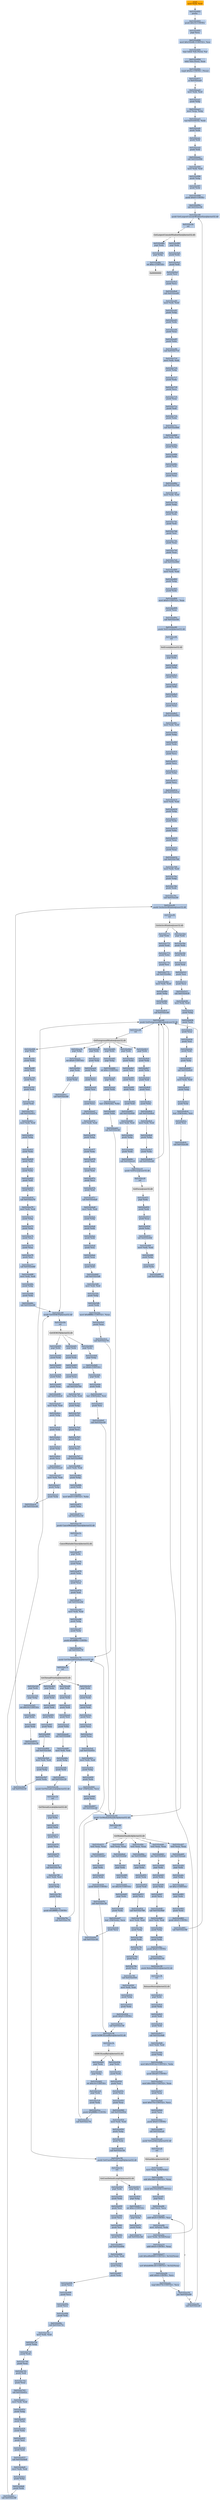 digraph G {
node[shape=rectangle,style=filled,fillcolor=lightsteelblue,color=lightsteelblue]
bgcolor="transparent"
a0x0102e600movl_edi_edi[label="start\nmovl %edi, %edi",color="lightgrey",fillcolor="orange"];
a0x0102e602pusha_[label="0x0102e602\npusha "];
a0x0102e603pushl_0x10UINT8[label="0x0102e603\npushl $0x10<UINT8>"];
a0x0102e605popl_ecx[label="0x0102e605\npopl %ecx"];
a0x0102e606movl_0x102effcUINT32_esi[label="0x0102e606\nmovl $0x102effc<UINT32>, %esi"];
a0x0102e60brepz_lodsb_ds_esi__al[label="0x0102e60b\nrepz lodsb %ds:(%esi), %al"];
a0x0102e60dlodsl_ds_esi__eax[label="0x0102e60d\nlodsl %ds:(%esi), %eax"];
a0x0102e60ecmpb_0x6aUINT8_eax_[label="0x0102e60e\ncmpb $0x6a<UINT8>, (%eax)"];
a0x0102e611je_0x0102eae0[label="0x0102e611\nje 0x0102eae0"];
a0x0102eae0movl_edi_edi[label="0x0102eae0\nmovl %edi, %edi"];
a0x0102eae2pushl_ebp[label="0x0102eae2\npushl %ebp"];
a0x0102eae3movl_esp_ebp[label="0x0102eae3\nmovl %esp, %ebp"];
a0x0102eae5leal_0x01030102_edx[label="0x0102eae5\nleal 0x01030102, %edx"];
a0x0102eaebpushl_edx[label="0x0102eaeb\npushl %edx"];
a0x0102eaecpushl_edi[label="0x0102eaec\npushl %edi"];
a0x0102eaedpushl_edi[label="0x0102eaed\npushl %edi"];
a0x0102eaeecall_0x0102e994[label="0x0102eaee\ncall 0x0102e994"];
a0x0102e994movl_edi_edi[label="0x0102e994\nmovl %edi, %edi"];
a0x0102e996pushl_ebp[label="0x0102e996\npushl %ebp"];
a0x0102e997pushl_edx[label="0x0102e997\npushl %edx"];
a0x0102e998pushl_0x0UINT8[label="0x0102e998\npushl $0x0<UINT8>"];
a0x0102e99acall_0x0102ec08[label="0x0102e99a\ncall 0x0102ec08"];
a0x0102ec08pushl_GetLargestConsoleWindowSize_kernel32_dll[label="0x0102ec08\npushl GetLargestConsoleWindowSize@kernel32.dll"];
a0x0102ec0eret[label="0x0102ec0e\nret"];
GetLargestConsoleWindowSize_kernel32_dll[label="GetLargestConsoleWindowSize@kernel32.dll",color="lightgrey",fillcolor="lightgrey"];
a0x0102e99fpopl_edx[label="0x0102e99f\npopl %edx"];
a0x0102e9a0pushl_edx[label="0x0102e9a0\npushl %edx"];
a0x0102e9a1pushl_edi[label="0x0102e9a1\npushl %edi"];
a0x0102e9a2pushl_esi[label="0x0102e9a2\npushl %esi"];
a0x0102e9a3pushl_ecx[label="0x0102e9a3\npushl %ecx"];
a0x0102e9a4call_0x0102ea40[label="0x0102e9a4\ncall 0x0102ea40"];
a0x0102ea40movl_edi_edi[label="0x0102ea40\nmovl %edi, %edi"];
a0x0102ea42pushl_ebp[label="0x0102ea42\npushl %ebp"];
a0x0102ea43pushl_edx[label="0x0102ea43\npushl %edx"];
a0x0102ea44pushl_eax[label="0x0102ea44\npushl %eax"];
a0x0102ea45pushl_ebx[label="0x0102ea45\npushl %ebx"];
a0x0102ea46call_0x0102e714[label="0x0102ea46\ncall 0x0102e714"];
a0x0102e714movl_edi_edi[label="0x0102e714\nmovl %edi, %edi"];
a0x0102e716pushl_ebp[label="0x0102e716\npushl %ebp"];
a0x0102e717pushl_edx[label="0x0102e717\npushl %edx"];
a0x0102e718pushl_ecx[label="0x0102e718\npushl %ecx"];
a0x0102e719pushl_eax[label="0x0102e719\npushl %eax"];
a0x0102e71apushl_edi[label="0x0102e71a\npushl %edi"];
a0x0102e71bpushl_ebx[label="0x0102e71b\npushl %ebx"];
a0x0102e71ccall_0x0102e668[label="0x0102e71c\ncall 0x0102e668"];
a0x0102e668movl_edi_edi[label="0x0102e668\nmovl %edi, %edi"];
a0x0102e66apushl_ebp[label="0x0102e66a\npushl %ebp"];
a0x0102e66bpushl_edx[label="0x0102e66b\npushl %edx"];
a0x0102e66cpushl_edi[label="0x0102e66c\npushl %edi"];
a0x0102e66dpushl_eax[label="0x0102e66d\npushl %eax"];
a0x0102e66ecall_0x0102e7d8[label="0x0102e66e\ncall 0x0102e7d8"];
a0x0102e7d8movl_edi_edi[label="0x0102e7d8\nmovl %edi, %edi"];
a0x0102e7dapushl_ebp[label="0x0102e7da\npushl %ebp"];
a0x0102e7dbpushl_edx[label="0x0102e7db\npushl %edx"];
a0x0102e7dcpushl_edi[label="0x0102e7dc\npushl %edi"];
a0x0102e7ddpushl_esi[label="0x0102e7dd\npushl %esi"];
a0x0102e7depushl_eax[label="0x0102e7de\npushl %eax"];
a0x0102e7dfpushl_eax[label="0x0102e7df\npushl %eax"];
a0x0102e7e0call_0x0102e890[label="0x0102e7e0\ncall 0x0102e890"];
a0x0102e890movl_edi_edi[label="0x0102e890\nmovl %edi, %edi"];
a0x0102e892pushl_ebp[label="0x0102e892\npushl %ebp"];
a0x0102e893pushl_edx[label="0x0102e893\npushl %edx"];
a0x0102e894movl_0x0UINT32_eax[label="0x0102e894\nmovl $0x0<UINT32>, %eax"];
a0x0102e899pushl_eax[label="0x0102e899\npushl %eax"];
a0x0102e89acall_0x0102ec60[label="0x0102e89a\ncall 0x0102ec60"];
a0x0102ec60pushl_SetEvent_kernel32_dll[label="0x0102ec60\npushl SetEvent@kernel32.dll"];
a0x0102ec66ret[label="0x0102ec66\nret"];
SetEvent_kernel32_dll[label="SetEvent@kernel32.dll",color="lightgrey",fillcolor="lightgrey"];
a0x0102e89fpopl_edx[label="0x0102e89f\npopl %edx"];
a0x0102e8a0pushl_edx[label="0x0102e8a0\npushl %edx"];
a0x0102e8a1pushl_esi[label="0x0102e8a1\npushl %esi"];
a0x0102e8a2pushl_edi[label="0x0102e8a2\npushl %edi"];
a0x0102e8a3pushl_ebx[label="0x0102e8a3\npushl %ebx"];
a0x0102e8a4pushl_eax[label="0x0102e8a4\npushl %eax"];
a0x0102e8a5call_0x0102e90c[label="0x0102e8a5\ncall 0x0102e90c"];
a0x0102e90cmovl_edi_edi[label="0x0102e90c\nmovl %edi, %edi"];
a0x0102e90epushl_ebp[label="0x0102e90e\npushl %ebp"];
a0x0102e90fpushl_edx[label="0x0102e90f\npushl %edx"];
a0x0102e910pushl_ecx[label="0x0102e910\npushl %ecx"];
a0x0102e911pushl_ecx[label="0x0102e911\npushl %ecx"];
a0x0102e912pushl_ebx[label="0x0102e912\npushl %ebx"];
a0x0102e913pushl_ecx[label="0x0102e913\npushl %ecx"];
a0x0102e914call_0x0102eb14[label="0x0102e914\ncall 0x0102eb14"];
a0x0102eb14movl_edi_edi[label="0x0102eb14\nmovl %edi, %edi"];
a0x0102eb16pushl_ebp[label="0x0102eb16\npushl %ebp"];
a0x0102eb17pushl_edx[label="0x0102eb17\npushl %edx"];
a0x0102eb18pushl_ebx[label="0x0102eb18\npushl %ebx"];
a0x0102eb19pushl_eax[label="0x0102eb19\npushl %eax"];
a0x0102eb1apushl_eax[label="0x0102eb1a\npushl %eax"];
a0x0102eb1bcall_0x0102e768[label="0x0102eb1b\ncall 0x0102e768"];
a0x0102e768movl_edi_edi[label="0x0102e768\nmovl %edi, %edi"];
a0x0102e76apushl_ebp[label="0x0102e76a\npushl %ebp"];
a0x0102e76bpushl_edx[label="0x0102e76b\npushl %edx"];
a0x0102e76ccall_0x0102ecf0[label="0x0102e76c\ncall 0x0102ecf0"];
a0x0102ecf0pushl_GetActiveWindow_user32_dll[label="0x0102ecf0\npushl GetActiveWindow@user32.dll"];
a0x0102ecf6ret[label="0x0102ecf6\nret"];
GetActiveWindow_user32_dll[label="GetActiveWindow@user32.dll",color="lightgrey",fillcolor="lightgrey"];
a0x0102e771popl_edx[label="0x0102e771\npopl %edx"];
a0x0102e772pushl_edx[label="0x0102e772\npushl %edx"];
a0x0102e773pushl_ebx[label="0x0102e773\npushl %ebx"];
a0x0102e774pushl_esi[label="0x0102e774\npushl %esi"];
a0x0102e775call_0x0102e8bc[label="0x0102e775\ncall 0x0102e8bc"];
a0x0102e8bcmovl_edi_edi[label="0x0102e8bc\nmovl %edi, %edi"];
a0x0102e8bepushl_ebp[label="0x0102e8be\npushl %ebp"];
a0x0102e8bfpushl_edx[label="0x0102e8bf\npushl %edx"];
a0x0102e8c0call_0x0102ecd0[label="0x0102e8c0\ncall 0x0102ecd0"];
a0x0102ecd0pushl_GetForegroundWindow_user32_dll[label="0x0102ecd0\npushl GetForegroundWindow@user32.dll"];
a0x0102ecd6ret[label="0x0102ecd6\nret"];
GetForegroundWindow_user32_dll[label="GetForegroundWindow@user32.dll",color="lightgrey",fillcolor="lightgrey"];
a0x0102e8c5popl_edx[label="0x0102e8c5\npopl %edx"];
a0x0102e8c6pushl_edx[label="0x0102e8c6\npushl %edx"];
a0x0102e8c7pushl_ebx[label="0x0102e8c7\npushl %ebx"];
a0x0102e8c8pushl_edi[label="0x0102e8c8\npushl %edi"];
a0x0102e8c9pushl_esi[label="0x0102e8c9\npushl %esi"];
a0x0102e8capushl_ebx[label="0x0102e8ca\npushl %ebx"];
a0x0102e8cbcall_0x0102e8e4[label="0x0102e8cb\ncall 0x0102e8e4"];
a0x0102e8e4movl_edi_edi[label="0x0102e8e4\nmovl %edi, %edi"];
a0x0102e8e6pushl_ebp[label="0x0102e8e6\npushl %ebp"];
a0x0102e8e7pushl_edx[label="0x0102e8e7\npushl %edx"];
a0x0102e8e8call_0x0102ecd0[label="0x0102e8e8\ncall 0x0102ecd0"];
a0x0102e8edpopl_edx[label="0x0102e8ed\npopl %edx"];
a0x0102e8eepushl_edx[label="0x0102e8ee\npushl %edx"];
a0x0102e8efpushl_esi[label="0x0102e8ef\npushl %esi"];
a0x0102e8f0pushl_ecx[label="0x0102e8f0\npushl %ecx"];
a0x0102e8f1pushl_eax[label="0x0102e8f1\npushl %eax"];
a0x0102e8f2pushl_edi[label="0x0102e8f2\npushl %edi"];
a0x0102e8f3call_0x0102e648[label="0x0102e8f3\ncall 0x0102e648"];
a0x0102e648movl_edi_edi[label="0x0102e648\nmovl %edi, %edi"];
a0x0102e64apushl_ebp[label="0x0102e64a\npushl %ebp"];
a0x0102e64bpushl_edx[label="0x0102e64b\npushl %edx"];
a0x0102e64ccall_0x0102ecc0[label="0x0102e64c\ncall 0x0102ecc0"];
a0x0102ecc0pushl_GetFocus_user32_dll[label="0x0102ecc0\npushl GetFocus@user32.dll"];
a0x0102ecc6ret[label="0x0102ecc6\nret"];
GetFocus_user32_dll[label="GetFocus@user32.dll",color="lightgrey",fillcolor="lightgrey"];
a0x0102e651popl_edx[label="0x0102e651\npopl %edx"];
a0x0102e652pushl_edx[label="0x0102e652\npushl %edx"];
a0x0102e653pushl_eax[label="0x0102e653\npushl %eax"];
a0x0102e654pushl_ebx[label="0x0102e654\npushl %ebx"];
a0x0102e655call_0x0102e6f4[label="0x0102e655\ncall 0x0102e6f4"];
a0x0102e6f4movl_edi_edi[label="0x0102e6f4\nmovl %edi, %edi"];
a0x0102e6f6pushl_ebp[label="0x0102e6f6\npushl %ebp"];
a0x0102e6f7pushl_edx[label="0x0102e6f7\npushl %edx"];
a0x0102e6f8call_0x0102ecd0[label="0x0102e6f8\ncall 0x0102ecd0"];
a0x0102e6fdpopl_edx[label="0x0102e6fd\npopl %edx"];
a0x0102e6fepushl_edx[label="0x0102e6fe\npushl %edx"];
a0x0102e6ffpushl_ecx[label="0x0102e6ff\npushl %ecx"];
a0x0102e700pushl_esi[label="0x0102e700\npushl %esi"];
a0x0102e701pushl_edi[label="0x0102e701\npushl %edi"];
a0x0102e702pushl_edi[label="0x0102e702\npushl %edi"];
a0x0102e703call_0x0102e81c[label="0x0102e703\ncall 0x0102e81c"];
a0x0102e81cmovl_edi_edi[label="0x0102e81c\nmovl %edi, %edi"];
a0x0102e81epushl_ebp[label="0x0102e81e\npushl %ebp"];
a0x0102e81fpushl_edx[label="0x0102e81f\npushl %edx"];
a0x0102e820pushl_edi[label="0x0102e820\npushl %edi"];
a0x0102e821pushl_ebx[label="0x0102e821\npushl %ebx"];
a0x0102e822pushl_edi[label="0x0102e822\npushl %edi"];
a0x0102e823pushl_eax[label="0x0102e823\npushl %eax"];
a0x0102e824call_0x0102ea70[label="0x0102e824\ncall 0x0102ea70"];
a0x0102ea70movl_edi_edi[label="0x0102ea70\nmovl %edi, %edi"];
a0x0102ea72pushl_ebp[label="0x0102ea72\npushl %ebp"];
a0x0102ea73pushl_edx[label="0x0102ea73\npushl %edx"];
a0x0102ea74pushl_ecx[label="0x0102ea74\npushl %ecx"];
a0x0102ea75pushl_eax[label="0x0102ea75\npushl %eax"];
a0x0102ea76pushl_esi[label="0x0102ea76\npushl %esi"];
a0x0102ea77call_0x0102eb88[label="0x0102ea77\ncall 0x0102eb88"];
a0x0102eb88movl_edi_edi[label="0x0102eb88\nmovl %edi, %edi"];
a0x0102eb8apushl_ebp[label="0x0102eb8a\npushl %ebp"];
a0x0102eb8bpushl_edx[label="0x0102eb8b\npushl %edx"];
a0x0102eb8ccall_0x0102ec68[label="0x0102eb8c\ncall 0x0102ec68"];
a0x0102ec68pushl_GetOEMCP_kernel32_dll[label="0x0102ec68\npushl GetOEMCP@kernel32.dll"];
a0x0102ec6eret[label="0x0102ec6e\nret"];
GetOEMCP_kernel32_dll[label="GetOEMCP@kernel32.dll",color="lightgrey",fillcolor="lightgrey"];
a0x0102eb91popl_edx[label="0x0102eb91\npopl %edx"];
a0x0102eb92pushl_edx[label="0x0102eb92\npushl %edx"];
a0x0102eb93pushl_eax[label="0x0102eb93\npushl %eax"];
a0x0102eb94pushl_ebx[label="0x0102eb94\npushl %ebx"];
a0x0102eb95pushl_eax[label="0x0102eb95\npushl %eax"];
a0x0102eb96call_0x0102ebc8[label="0x0102eb96\ncall 0x0102ebc8"];
a0x0102ebc8movl_edi_edi[label="0x0102ebc8\nmovl %edi, %edi"];
a0x0102ebcapushl_ebp[label="0x0102ebca\npushl %ebp"];
a0x0102ebcbpushl_edx[label="0x0102ebcb\npushl %edx"];
a0x0102ebccpushl_ebx[label="0x0102ebcc\npushl %ebx"];
a0x0102ebcdpushl_ebx[label="0x0102ebcd\npushl %ebx"];
a0x0102ebcepushl_ecx[label="0x0102ebce\npushl %ecx"];
a0x0102ebcfcall_0x0102eac0[label="0x0102ebcf\ncall 0x0102eac0"];
a0x0102eac0movl_edi_edi[label="0x0102eac0\nmovl %edi, %edi"];
a0x0102eac2pushl_ebp[label="0x0102eac2\npushl %ebp"];
a0x0102eac3pushl_edx[label="0x0102eac3\npushl %edx"];
a0x0102eac4call_0x0102ecd0[label="0x0102eac4\ncall 0x0102ecd0"];
a0x0102eac9popl_edx[label="0x0102eac9\npopl %edx"];
a0x0102eacapushl_edx[label="0x0102eaca\npushl %edx"];
a0x0102eacbpushl_ebx[label="0x0102eacb\npushl %ebx"];
a0x0102eaccpushl_ecx[label="0x0102eacc\npushl %ecx"];
a0x0102eacdpushl_esi[label="0x0102eacd\npushl %esi"];
a0x0102eacepushl_ecx[label="0x0102eace\npushl %ecx"];
a0x0102eacfcall_0x0102e974[label="0x0102eacf\ncall 0x0102e974"];
a0x0102e974movl_edi_edi[label="0x0102e974\nmovl %edi, %edi"];
a0x0102e976pushl_ebp[label="0x0102e976\npushl %ebp"];
a0x0102e977pushl_edx[label="0x0102e977\npushl %edx"];
a0x0102e978pushl_edi[label="0x0102e978\npushl %edi"];
a0x0102e979pushl_edi[label="0x0102e979\npushl %edi"];
a0x0102e97apushl_ecx[label="0x0102e97a\npushl %ecx"];
a0x0102e97bpushl_edi[label="0x0102e97b\npushl %edi"];
a0x0102e97ccall_0x0102eba8[label="0x0102e97c\ncall 0x0102eba8"];
a0x0102eba8movl_edi_edi[label="0x0102eba8\nmovl %edi, %edi"];
a0x0102ebaapushl_ebp[label="0x0102ebaa\npushl %ebp"];
a0x0102ebabpushl_edx[label="0x0102ebab\npushl %edx"];
a0x0102ebacpushl_edi[label="0x0102ebac\npushl %edi"];
a0x0102ebadpushl_esi[label="0x0102ebad\npushl %esi"];
a0x0102ebaepushl_eax[label="0x0102ebae\npushl %eax"];
a0x0102ebafpushl_edi[label="0x0102ebaf\npushl %edi"];
a0x0102ebb0call_0x0102e5d8[label="0x0102ebb0\ncall 0x0102e5d8"];
a0x0102e5d8movl_edi_edi[label="0x0102e5d8\nmovl %edi, %edi"];
a0x0102e5dapushl_ebp[label="0x0102e5da\npushl %ebp"];
a0x0102e5dbpushl_edx[label="0x0102e5db\npushl %edx"];
a0x0102e5dcmovl_0xfffffffeUINT32_eax[label="0x0102e5dc\nmovl $0xfffffffe<UINT32>, %eax"];
a0x0102e5e1pushl_eax[label="0x0102e5e1\npushl %eax"];
a0x0102e5e2call_0x0102ec78[label="0x0102e5e2\ncall 0x0102ec78"];
a0x0102ec78pushl_GetThreadPriority_kernel32_dll[label="0x0102ec78\npushl GetThreadPriority@kernel32.dll"];
a0x0102ec7eret[label="0x0102ec7e\nret"];
GetThreadPriority_kernel32_dll[label="GetThreadPriority@kernel32.dll",color="lightgrey",fillcolor="lightgrey"];
a0x0102e5e7popl_edx[label="0x0102e5e7\npopl %edx"];
a0x0102e5e8pushl_edx[label="0x0102e5e8\npushl %edx"];
a0x0102e5e9pushl_edi[label="0x0102e5e9\npushl %edi"];
a0x0102e5eapushl_esi[label="0x0102e5ea\npushl %esi"];
a0x0102e5ebpushl_ecx[label="0x0102e5eb\npushl %ecx"];
a0x0102e5ecpushl_eax[label="0x0102e5ec\npushl %eax"];
a0x0102e5edcall_0x0102e83c[label="0x0102e5ed\ncall 0x0102e83c"];
a0x0102e83cmovl_edi_edi[label="0x0102e83c\nmovl %edi, %edi"];
a0x0102e83epushl_ebp[label="0x0102e83e\npushl %ebp"];
a0x0102e83fpushl_edx[label="0x0102e83f\npushl %edx"];
a0x0102e840leal__258edx__ecx[label="0x0102e840\nleal -258(%edx), %ecx"];
a0x0102e846pushl_ecx[label="0x0102e846\npushl %ecx"];
a0x0102e847call_0x0102ec40[label="0x0102e847\ncall 0x0102ec40"];
a0x0102ec40pushl_GetModuleHandleA_kernel32_dll[label="0x0102ec40\npushl GetModuleHandleA@kernel32.dll"];
a0x0102ec46ret[label="0x0102ec46\nret"];
GetModuleHandleA_kernel32_dll[label="GetModuleHandleA@kernel32.dll",color="lightgrey",fillcolor="lightgrey"];
a0x0102e84ctestl_eax_eax[label="0x0102e84c\ntestl %eax, %eax"];
a0x0102e84ejne_0x0102e840[label="0x0102e84e\njne 0x0102e840"];
a0x0102e850popl_edx[label="0x0102e850\npopl %edx"];
a0x0102e851pushl_edx[label="0x0102e851\npushl %edx"];
a0x0102e852pushl_edi[label="0x0102e852\npushl %edi"];
a0x0102e853pushl_ecx[label="0x0102e853\npushl %ecx"];
a0x0102e854call_0x0102e788[label="0x0102e854\ncall 0x0102e788"];
a0x0102e788movl_edi_edi[label="0x0102e788\nmovl %edi, %edi"];
a0x0102e78apushl_ebp[label="0x0102e78a\npushl %ebp"];
a0x0102e78bpushl_edx[label="0x0102e78b\npushl %edx"];
a0x0102e78cpushl_esi[label="0x0102e78c\npushl %esi"];
a0x0102e78dpushl_esi[label="0x0102e78d\npushl %esi"];
a0x0102e78epushl_ecx[label="0x0102e78e\npushl %ecx"];
a0x0102e78fcall_0x0102e930[label="0x0102e78f\ncall 0x0102e930"];
a0x0102e930movl_edi_edi[label="0x0102e930\nmovl %edi, %edi"];
a0x0102e932pushl_ebp[label="0x0102e932\npushl %ebp"];
a0x0102e933pushl_edx[label="0x0102e933\npushl %edx"];
a0x0102e934pushl_0x0UINT8[label="0x0102e934\npushl $0x0<UINT8>"];
a0x0102e936call_0x0102ec38[label="0x0102e936\ncall 0x0102ec38"];
a0x0102ec38pushl_IsDBCSLeadByte_kernel32_dll[label="0x0102ec38\npushl IsDBCSLeadByte@kernel32.dll"];
a0x0102ec3eret[label="0x0102ec3e\nret"];
IsDBCSLeadByte_kernel32_dll[label="IsDBCSLeadByte@kernel32.dll",color="lightgrey",fillcolor="lightgrey"];
a0x0102e93bpopl_edx[label="0x0102e93b\npopl %edx"];
a0x0102e93cpushl_edx[label="0x0102e93c\npushl %edx"];
a0x0102e93dpushl_esi[label="0x0102e93d\npushl %esi"];
a0x0102e93epushl_eax[label="0x0102e93e\npushl %eax"];
a0x0102e93fpushl_eax[label="0x0102e93f\npushl %eax"];
a0x0102e940call_0x0102e954[label="0x0102e940\ncall 0x0102e954"];
a0x0102e954movl_edi_edi[label="0x0102e954\nmovl %edi, %edi"];
a0x0102e956pushl_ebp[label="0x0102e956\npushl %ebp"];
a0x0102e957pushl_edx[label="0x0102e957\npushl %edx"];
a0x0102e958call_0x0102ec58[label="0x0102e958\ncall 0x0102ec58"];
a0x0102ec58pushl_GetUserDefaultLangID_kernel32_dll[label="0x0102ec58\npushl GetUserDefaultLangID@kernel32.dll"];
a0x0102ec5eret[label="0x0102ec5e\nret"];
GetUserDefaultLangID_kernel32_dll[label="GetUserDefaultLangID@kernel32.dll",color="lightgrey",fillcolor="lightgrey"];
a0x0102e95dpopl_edx[label="0x0102e95d\npopl %edx"];
a0x0102e95epushl_edx[label="0x0102e95e\npushl %edx"];
a0x0102e95fpushl_esi[label="0x0102e95f\npushl %esi"];
a0x0102e960pushl_ecx[label="0x0102e960\npushl %ecx"];
a0x0102e961pushl_esi[label="0x0102e961\npushl %esi"];
a0x0102e962pushl_esi[label="0x0102e962\npushl %esi"];
a0x0102e963call_0x0102e694[label="0x0102e963\ncall 0x0102e694"];
a0x0102e694movl_edi_edi[label="0x0102e694\nmovl %edi, %edi"];
a0x0102e696pushl_ebp[label="0x0102e696\npushl %ebp"];
a0x0102e697pushl_edx[label="0x0102e697\npushl %edx"];
a0x0102e698pushl_ecx[label="0x0102e698\npushl %ecx"];
a0x0102e699pushl_ecx[label="0x0102e699\npushl %ecx"];
a0x0102e69apushl_ecx[label="0x0102e69a\npushl %ecx"];
a0x0102e69bpushl_edi[label="0x0102e69b\npushl %edi"];
a0x0102e69ccall_0x0102e73c[label="0x0102e69c\ncall 0x0102e73c"];
a0x0102e73cmovl_edi_edi[label="0x0102e73c\nmovl %edi, %edi"];
a0x0102e73epushl_ebp[label="0x0102e73e\npushl %ebp"];
a0x0102e73fpushl_edx[label="0x0102e73f\npushl %edx"];
a0x0102e740pushl_eax[label="0x0102e740\npushl %eax"];
a0x0102e741pushl_edi[label="0x0102e741\npushl %edi"];
a0x0102e742pushl_eax[label="0x0102e742\npushl %eax"];
a0x0102e743call_0x0102e61c[label="0x0102e743\ncall 0x0102e61c"];
a0x0102e61cmovl_edi_edi[label="0x0102e61c\nmovl %edi, %edi"];
a0x0102e61epushl_ebp[label="0x0102e61e\npushl %ebp"];
a0x0102e61fpushl_edx[label="0x0102e61f\npushl %edx"];
a0x0102e620pushl_ebx[label="0x0102e620\npushl %ebx"];
a0x0102e621pushl_esi[label="0x0102e621\npushl %esi"];
a0x0102e622pushl_edi[label="0x0102e622\npushl %edi"];
a0x0102e623call_0x0102ebe8[label="0x0102e623\ncall 0x0102ebe8"];
a0x0102ebe8movl_edi_edi[label="0x0102ebe8\nmovl %edi, %edi"];
a0x0102ebeapushl_ebp[label="0x0102ebea\npushl %ebp"];
a0x0102ebebpushl_edx[label="0x0102ebeb\npushl %edx"];
a0x0102ebeccall_0x0102ec68[label="0x0102ebec\ncall 0x0102ec68"];
a0x0102ebf1popl_edx[label="0x0102ebf1\npopl %edx"];
a0x0102ebf2pushl_edx[label="0x0102ebf2\npushl %edx"];
a0x0102ebf3pushl_ebx[label="0x0102ebf3\npushl %ebx"];
a0x0102ebf4pushl_eax[label="0x0102ebf4\npushl %eax"];
a0x0102ebf5call_0x0102e7b0[label="0x0102ebf5\ncall 0x0102e7b0"];
a0x0102e7b0movl_edi_edi[label="0x0102e7b0\nmovl %edi, %edi"];
a0x0102e7b2pushl_ebp[label="0x0102e7b2\npushl %ebp"];
a0x0102e7b3pushl_edx[label="0x0102e7b3\npushl %edx"];
a0x0102e7b4pushl_ecx[label="0x0102e7b4\npushl %ecx"];
a0x0102e7b5pushl_ebx[label="0x0102e7b5\npushl %ebx"];
a0x0102e7b6pushl_ecx[label="0x0102e7b6\npushl %ecx"];
a0x0102e7b7call_0x0102e868[label="0x0102e7b7\ncall 0x0102e868"];
a0x0102e868movl_edi_edi[label="0x0102e868\nmovl %edi, %edi"];
a0x0102e86apushl_ebp[label="0x0102e86a\npushl %ebp"];
a0x0102e86bpushl_edx[label="0x0102e86b\npushl %edx"];
a0x0102e86cmovl_0x0UINT32_ebx[label="0x0102e86c\nmovl $0x0<UINT32>, %ebx"];
a0x0102e871pushl_ebx[label="0x0102e871\npushl %ebx"];
a0x0102e872call_0x0102ec18[label="0x0102e872\ncall 0x0102ec18"];
a0x0102ec18pushl_CancelWaitableTimer_kernel32_dll[label="0x0102ec18\npushl CancelWaitableTimer@kernel32.dll"];
a0x0102ec1eret[label="0x0102ec1e\nret"];
CancelWaitableTimer_kernel32_dll[label="CancelWaitableTimer@kernel32.dll",color="lightgrey",fillcolor="lightgrey"];
a0x0102e877popl_edx[label="0x0102e877\npopl %edx"];
a0x0102e878pushl_edx[label="0x0102e878\npushl %edx"];
a0x0102e879pushl_ebx[label="0x0102e879\npushl %ebx"];
a0x0102e87apushl_eax[label="0x0102e87a\npushl %eax"];
a0x0102e87bpushl_edi[label="0x0102e87b\npushl %edi"];
a0x0102e87ccall_0x0102ea94[label="0x0102e87c\ncall 0x0102ea94"];
a0x0102ea94movl_edi_edi[label="0x0102ea94\nmovl %edi, %edi"];
a0x0102ea96pushl_ebp[label="0x0102ea96\npushl %ebp"];
a0x0102ea97pushl_edx[label="0x0102ea97\npushl %edx"];
a0x0102ea98pushl_0xfffffffeUINT8[label="0x0102ea98\npushl $0xfffffffe<UINT8>"];
a0x0102ea9acall_0x0102ec78[label="0x0102ea9a\ncall 0x0102ec78"];
a0x0102ea9fpopl_edx[label="0x0102ea9f\npopl %edx"];
a0x0102eaa0pushl_edx[label="0x0102eaa0\npushl %edx"];
a0x0102eaa1pushl_edi[label="0x0102eaa1\npushl %edi"];
a0x0102eaa2pushl_esi[label="0x0102eaa2\npushl %esi"];
a0x0102eaa3pushl_ebx[label="0x0102eaa3\npushl %ebx"];
a0x0102eaa4call_0x0102eb68[label="0x0102eaa4\ncall 0x0102eb68"];
a0x0102eb68movl_edi_edi[label="0x0102eb68\nmovl %edi, %edi"];
a0x0102eb6apushl_ebp[label="0x0102eb6a\npushl %ebp"];
a0x0102eb6bpushl_edx[label="0x0102eb6b\npushl %edx"];
a0x0102eb6ccall_0x0102ec28[label="0x0102eb6c\ncall 0x0102ec28"];
a0x0102ec28pushl_GetThreadLocale_kernel32_dll[label="0x0102ec28\npushl GetThreadLocale@kernel32.dll"];
a0x0102ec2eret[label="0x0102ec2e\nret"];
GetThreadLocale_kernel32_dll[label="GetThreadLocale@kernel32.dll",color="lightgrey",fillcolor="lightgrey"];
a0x0102eb71popl_edx[label="0x0102eb71\npopl %edx"];
a0x0102eb72pushl_edx[label="0x0102eb72\npushl %edx"];
a0x0102eb73pushl_esi[label="0x0102eb73\npushl %esi"];
a0x0102eb74pushl_eax[label="0x0102eb74\npushl %eax"];
a0x0102eb75pushl_edi[label="0x0102eb75\npushl %edi"];
a0x0102eb76call_0x0102e7f8[label="0x0102eb76\ncall 0x0102e7f8"];
a0x0102e7f8movl_edi_edi[label="0x0102e7f8\nmovl %edi, %edi"];
a0x0102e7fapushl_ebp[label="0x0102e7fa\npushl %ebp"];
a0x0102e7fbpushl_edx[label="0x0102e7fb\npushl %edx"];
a0x0102e7fcpushl_0xfffffffeUINT8[label="0x0102e7fc\npushl $0xfffffffe<UINT8>"];
a0x0102e7fecall_0x0102ec78[label="0x0102e7fe\ncall 0x0102ec78"];
a0x0102e803popl_edx[label="0x0102e803\npopl %edx"];
a0x0102e804pushl_edx[label="0x0102e804\npushl %edx"];
a0x0102e805pushl_edi[label="0x0102e805\npushl %edi"];
a0x0102e806pushl_ebx[label="0x0102e806\npushl %ebx"];
a0x0102e807pushl_edi[label="0x0102e807\npushl %edi"];
a0x0102e808pushl_ecx[label="0x0102e808\npushl %ecx"];
a0x0102e809call_0x0102e5b4[label="0x0102e809\ncall 0x0102e5b4"];
a0x0102e5b4movl_edi_edi[label="0x0102e5b4\nmovl %edi, %edi"];
a0x0102e5b6pushl_ebp[label="0x0102e5b6\npushl %ebp"];
a0x0102e5b7pushl_edx[label="0x0102e5b7\npushl %edx"];
a0x0102e5b8call_0x0102ecf0[label="0x0102e5b8\ncall 0x0102ecf0"];
a0x0102e5bdpopl_edx[label="0x0102e5bd\npopl %edx"];
a0x0102e5bepushl_edx[label="0x0102e5be\npushl %edx"];
a0x0102e5bfpushl_edi[label="0x0102e5bf\npushl %edi"];
a0x0102e5c0pushl_edi[label="0x0102e5c0\npushl %edi"];
a0x0102e5c1pushl_esi[label="0x0102e5c1\npushl %esi"];
a0x0102e5c2pushl_ecx[label="0x0102e5c2\npushl %ecx"];
a0x0102e5c3call_0x0102eb38[label="0x0102e5c3\ncall 0x0102eb38"];
a0x0102eb38movl_edi_edi[label="0x0102eb38\nmovl %edi, %edi"];
a0x0102eb3apushl_ebp[label="0x0102eb3a\npushl %ebp"];
a0x0102eb3bpushl_edx[label="0x0102eb3b\npushl %edx"];
a0x0102eb3cpushl_eax[label="0x0102eb3c\npushl %eax"];
a0x0102eb3dpushl_esi[label="0x0102eb3d\npushl %esi"];
a0x0102eb3epushl_edi[label="0x0102eb3e\npushl %edi"];
a0x0102eb3fpushl_ebx[label="0x0102eb3f\npushl %ebx"];
a0x0102eb40call_0x0102e6c0[label="0x0102eb40\ncall 0x0102e6c0"];
a0x0102e6c0movl_edi_edi[label="0x0102e6c0\nmovl %edi, %edi"];
a0x0102e6c2pushl_ebp[label="0x0102e6c2\npushl %ebp"];
a0x0102e6c3pushl_edx[label="0x0102e6c3\npushl %edx"];
a0x0102e6c4leal__258edx__esi[label="0x0102e6c4\nleal -258(%edx), %esi"];
a0x0102e6capushl_esi[label="0x0102e6ca\npushl %esi"];
a0x0102e6cbcall_0x0102ec40[label="0x0102e6cb\ncall 0x0102ec40"];
a0x0102e6d0testl_eax_eax[label="0x0102e6d0\ntestl %eax, %eax"];
a0x0102e6d2jne_0x0102e6c4[label="0x0102e6d2\njne 0x0102e6c4"];
a0x0102e6d4popl_edx[label="0x0102e6d4\npopl %edx"];
a0x0102e6d5pushl_edx[label="0x0102e6d5\npushl %edx"];
a0x0102e6d6pushl_ebx[label="0x0102e6d6\npushl %ebx"];
a0x0102e6d7pushl_ecx[label="0x0102e6d7\npushl %ecx"];
a0x0102e6d8call_0x0102e9b8[label="0x0102e6d8\ncall 0x0102e9b8"];
a0x0102e9b8movl_edi_edi[label="0x0102e9b8\nmovl %edi, %edi"];
a0x0102e9bapushl_ebp[label="0x0102e9ba\npushl %ebp"];
a0x0102e9bbpushl_edx[label="0x0102e9bb\npushl %edx"];
a0x0102e9bcpushl_0x0UINT8[label="0x0102e9bc\npushl $0x0<UINT8>"];
a0x0102e9becall_0x0102ec30[label="0x0102e9be\ncall 0x0102ec30"];
a0x0102ec30pushl_ReleaseMutex_kernel32_dll[label="0x0102ec30\npushl ReleaseMutex@kernel32.dll"];
a0x0102ec36ret[label="0x0102ec36\nret"];
ReleaseMutex_kernel32_dll[label="ReleaseMutex@kernel32.dll",color="lightgrey",fillcolor="lightgrey"];
a0x0102e9c3popl_edx[label="0x0102e9c3\npopl %edx"];
a0x0102e9c4pushl_edx[label="0x0102e9c4\npushl %edx"];
a0x0102e9c5pushl_edi[label="0x0102e9c5\npushl %edi"];
a0x0102e9c6pushl_edi[label="0x0102e9c6\npushl %edi"];
a0x0102e9c7call_0x0102e9d8[label="0x0102e9c7\ncall 0x0102e9d8"];
a0x0102e9d8movl_edi_edi[label="0x0102e9d8\nmovl %edi, %edi"];
a0x0102e9dapushl_ebp[label="0x0102e9da\npushl %ebp"];
a0x0102e9dbmovl_0x103012aUINT32_ebx[label="0x0102e9db\nmovl $0x103012a<UINT32>, %ebx"];
a0x0102e9e0pushl_0x40UINT8[label="0x0102e9e0\npushl $0x40<UINT8>"];
a0x0102e9e2movl_0x1000UINT32_eax[label="0x0102e9e2\nmovl $0x1000<UINT32>, %eax"];
a0x0102e9e7pushl_eax[label="0x0102e9e7\npushl %eax"];
a0x0102e9e8movl_0x574UINT32_ecx[label="0x0102e9e8\nmovl $0x574<UINT32>, %ecx"];
a0x0102e9edpushl_ecx[label="0x0102e9ed\npushl %ecx"];
a0x0102e9eepushl_0x0UINT8[label="0x0102e9ee\npushl $0x0<UINT8>"];
a0x0102e9f0call_0x0102eca0[label="0x0102e9f0\ncall 0x0102eca0"];
a0x0102eca0pushl_VirtualAlloc_kernel32_dll[label="0x0102eca0\npushl VirtualAlloc@kernel32.dll"];
a0x0102eca6ret[label="0x0102eca6\nret"];
VirtualAlloc_kernel32_dll[label="VirtualAlloc@kernel32.dll",color="lightgrey",fillcolor="lightgrey"];
a0x0102e9f5movl_eax_0x94ebx_[label="0x0102e9f5\nmovl %eax, 0x94(%ebx)"];
a0x0102e9fbsubl_0x1b6UINT32_eax[label="0x0102e9fb\nsubl $0x1b6<UINT32>, %eax"];
a0x0102ea00pushl_0x102e036UINT32[label="0x0102ea00\npushl $0x102e036<UINT32>"];
a0x0102ea05popl_esi[label="0x0102ea05\npopl %esi"];
a0x0102ea06xorl_ecx_ecx[label="0x0102ea06\nxorl %ecx, %ecx"];
a0x0102ea08addl_0x4UINT8_esi[label="0x0102ea08\naddl $0x4<UINT8>, %esi"];
a0x0102ea0bmovl__4esi__edx[label="0x0102ea0b\nmovl -4(%esi), %edx"];
a0x0102ea0emovl_edx_0x1b6eax_[label="0x0102ea0e\nmovl %edx, 0x1b6(%eax)"];
a0x0102ea14addl_0x4UINT8_eax[label="0x0102ea14\naddl $0x4<UINT8>, %eax"];
a0x0102ea17subl_0xa4fbd089UINT32_0x1b2eax_[label="0x0102ea17\nsubl $0xa4fbd089<UINT32>, 0x1b2(%eax)"];
a0x0102ea21xorl_0xbd608c26UINT32_0x1b2eax_[label="0x0102ea21\nxorl $0xbd608c26<UINT32>, 0x1b2(%eax)"];
a0x0102ea2baddl_0x4UINT8_ecx[label="0x0102ea2b\naddl $0x4<UINT8>, %ecx"];
a0x0102ea2ecmpl_0x574UINT32_ecx[label="0x0102ea2e\ncmpl $0x574<UINT32>, %ecx"];
a0x0102ea34jne_0x0102ea08[label="0x0102ea34\njne 0x0102ea08"];
a0x0102ea36call_0x0102ecd0[label="0x0102ea36\ncall 0x0102ecd0"];
a0x0102ea3bpopl_ebp[label="0x0102ea3b\npopl %ebp"];
a0x0102ea3cret_0x8UINT16[label="0x0102ea3c\nret $0x8<UINT16>"];
a0x0102e9ccpopl_edx[label="0x0102e9cc\npopl %edx"];
a0x0102e9cdpushl_edx[label="0x0102e9cd\npushl %edx"];
a0x0102e9cecall_0x0102ec68[label="0x0102e9ce\ncall 0x0102ec68"];
a0x0102e9d3popl_edx[label="0x0102e9d3\npopl %edx"];
a0x0102e9d4popl_ebp[label="0x0102e9d4\npopl %ebp"];
a0x0102e9d5ret_0x8UINT16[label="0x0102e9d5\nret $0x8<UINT16>"];
a0x0102e6ddpopl_edx[label="0x0102e6dd\npopl %edx"];
a0x0102e6depushl_edx[label="0x0102e6de\npushl %edx"];
a0x0102e6dfleal__258edx__esi[label="0x0102e6df\nleal -258(%edx), %esi"];
a0x0102e6e5pushl_esi[label="0x0102e6e5\npushl %esi"];
a0x0102e6e6call_0x0102ec40[label="0x0102e6e6\ncall 0x0102ec40"];
a0x0102e6ebtestl_eax_eax[label="0x0102e6eb\ntestl %eax, %eax"];
a0x0102e6edjne_0x0102e6df[label="0x0102e6ed\njne 0x0102e6df"];
a0x0102e6efpopl_edx[label="0x0102e6ef\npopl %edx"];
a0x0102e6f0popl_ebp[label="0x0102e6f0\npopl %ebp"];
a0x0102e6f1ret_0x10UINT16[label="0x0102e6f1\nret $0x10<UINT16>"];
a0x0102eb45popl_edx[label="0x0102eb45\npopl %edx"];
a0x0102eb46pushl_edx[label="0x0102eb46\npushl %edx"];
a0x0102eb47leal__258edx__ecx[label="0x0102eb47\nleal -258(%edx), %ecx"];
a0x0102eb4dpushl_ecx[label="0x0102eb4d\npushl %ecx"];
a0x0102eb4ecall_0x0102ec40[label="0x0102eb4e\ncall 0x0102ec40"];
a0x0102eb53testl_eax_eax[label="0x0102eb53\ntestl %eax, %eax"];
a0x0102eb55jne_0x0102eb47[label="0x0102eb55\njne 0x0102eb47"];
a0x0102eb57popl_edx[label="0x0102eb57\npopl %edx"];
a0x0102eb58pushl_edx[label="0x0102eb58\npushl %edx"];
a0x0102eb59pushl_0x0UINT8[label="0x0102eb59\npushl $0x0<UINT8>"];
a0x0102eb5bcall_0x0102ec38[label="0x0102eb5b\ncall 0x0102ec38"];
a0x0102eb60popl_edx[label="0x0102eb60\npopl %edx"];
a0x0102eb61popl_ebp[label="0x0102eb61\npopl %ebp"];
a0x0102eb62ret_0x10UINT16[label="0x0102eb62\nret $0x10<UINT16>"];
a0x0102e5c8popl_edx[label="0x0102e5c8\npopl %edx"];
a0x0102e5c9pushl_edx[label="0x0102e5c9\npushl %edx"];
a0x0102e5capushl_0xfffffffeUINT8[label="0x0102e5ca\npushl $0xfffffffe<UINT8>"];
a0x0102e5cccall_0x0102ec78[label="0x0102e5cc\ncall 0x0102ec78"];
a0x0102e5d1popl_edx[label="0x0102e5d1\npopl %edx"];
a0x0102e5d2popl_ebp[label="0x0102e5d2\npopl %ebp"];
a0x0102e5d3ret_0x10UINT16[label="0x0102e5d3\nret $0x10<UINT16>"];
a0x0102e80epopl_edx[label="0x0102e80e\npopl %edx"];
a0x0102e80fpushl_edx[label="0x0102e80f\npushl %edx"];
a0x0102e810call_0x0102ec58[label="0x0102e810\ncall 0x0102ec58"];
a0x0102e815popl_edx[label="0x0102e815\npopl %edx"];
a0x0102e816popl_ebp[label="0x0102e816\npopl %ebp"];
a0x0102e817ret_0xcUINT16[label="0x0102e817\nret $0xc<UINT16>"];
a0x0102eb7bpopl_edx[label="0x0102eb7b\npopl %edx"];
a0x0102eb7cpushl_edx[label="0x0102eb7c\npushl %edx"];
a0x0102eb7dcall_0x0102ecd0[label="0x0102eb7d\ncall 0x0102ecd0"];
a0x0102eb82popl_edx[label="0x0102eb82\npopl %edx"];
a0x0102eb83popl_ebp[label="0x0102eb83\npopl %ebp"];
a0x0102eb84ret_0xcUINT16[label="0x0102eb84\nret $0xc<UINT16>"];
a0x0102eaa9popl_edx[label="0x0102eaa9\npopl %edx"];
a0x0102eaaapushl_edx[label="0x0102eaaa\npushl %edx"];
a0x0102eaableal__258edx__ebx[label="0x0102eaab\nleal -258(%edx), %ebx"];
a0x0102eab1pushl_ebx[label="0x0102eab1\npushl %ebx"];
a0x0102eab2call_0x0102ec40[label="0x0102eab2\ncall 0x0102ec40"];
a0x0102eab7testl_eax_eax[label="0x0102eab7\ntestl %eax, %eax"];
a0x0102eab9jne_0x0102eaab[label="0x0102eab9\njne 0x0102eaab"];
a0x0102eabbpopl_edx[label="0x0102eabb\npopl %edx"];
a0x0102eabcpopl_ebp[label="0x0102eabc\npopl %ebp"];
a0x0102eabdret_0xcUINT16[label="0x0102eabd\nret $0xc<UINT16>"];
a0x0102e881popl_edx[label="0x0102e881\npopl %edx"];
a0x0102e882pushl_edx[label="0x0102e882\npushl %edx"];
a0x0102e883pushl_0x0UINT8[label="0x0102e883\npushl $0x0<UINT8>"];
a0x0102e885call_0x0102ec08[label="0x0102e885\ncall 0x0102ec08"];
a0x0102e88apopl_edx[label="0x0102e88a\npopl %edx"];
a0x0102e88bpopl_ebp[label="0x0102e88b\npopl %ebp"];
a0x0102e88cret_0xcUINT16[label="0x0102e88c\nret $0xc<UINT16>"];
a0x00000000[label="0x00000000",color="lightgrey",fillcolor="lightgrey"];
a0x0102e600movl_edi_edi -> a0x0102e602pusha_ [color="#000000"];
a0x0102e602pusha_ -> a0x0102e603pushl_0x10UINT8 [color="#000000"];
a0x0102e603pushl_0x10UINT8 -> a0x0102e605popl_ecx [color="#000000"];
a0x0102e605popl_ecx -> a0x0102e606movl_0x102effcUINT32_esi [color="#000000"];
a0x0102e606movl_0x102effcUINT32_esi -> a0x0102e60brepz_lodsb_ds_esi__al [color="#000000"];
a0x0102e60brepz_lodsb_ds_esi__al -> a0x0102e60dlodsl_ds_esi__eax [color="#000000"];
a0x0102e60dlodsl_ds_esi__eax -> a0x0102e60ecmpb_0x6aUINT8_eax_ [color="#000000"];
a0x0102e60ecmpb_0x6aUINT8_eax_ -> a0x0102e611je_0x0102eae0 [color="#000000"];
a0x0102e611je_0x0102eae0 -> a0x0102eae0movl_edi_edi [color="#000000",label="T"];
a0x0102eae0movl_edi_edi -> a0x0102eae2pushl_ebp [color="#000000"];
a0x0102eae2pushl_ebp -> a0x0102eae3movl_esp_ebp [color="#000000"];
a0x0102eae3movl_esp_ebp -> a0x0102eae5leal_0x01030102_edx [color="#000000"];
a0x0102eae5leal_0x01030102_edx -> a0x0102eaebpushl_edx [color="#000000"];
a0x0102eaebpushl_edx -> a0x0102eaecpushl_edi [color="#000000"];
a0x0102eaecpushl_edi -> a0x0102eaedpushl_edi [color="#000000"];
a0x0102eaedpushl_edi -> a0x0102eaeecall_0x0102e994 [color="#000000"];
a0x0102eaeecall_0x0102e994 -> a0x0102e994movl_edi_edi [color="#000000"];
a0x0102e994movl_edi_edi -> a0x0102e996pushl_ebp [color="#000000"];
a0x0102e996pushl_ebp -> a0x0102e997pushl_edx [color="#000000"];
a0x0102e997pushl_edx -> a0x0102e998pushl_0x0UINT8 [color="#000000"];
a0x0102e998pushl_0x0UINT8 -> a0x0102e99acall_0x0102ec08 [color="#000000"];
a0x0102e99acall_0x0102ec08 -> a0x0102ec08pushl_GetLargestConsoleWindowSize_kernel32_dll [color="#000000"];
a0x0102ec08pushl_GetLargestConsoleWindowSize_kernel32_dll -> a0x0102ec0eret [color="#000000"];
a0x0102ec0eret -> GetLargestConsoleWindowSize_kernel32_dll [color="#000000"];
GetLargestConsoleWindowSize_kernel32_dll -> a0x0102e99fpopl_edx [color="#000000"];
a0x0102e99fpopl_edx -> a0x0102e9a0pushl_edx [color="#000000"];
a0x0102e9a0pushl_edx -> a0x0102e9a1pushl_edi [color="#000000"];
a0x0102e9a1pushl_edi -> a0x0102e9a2pushl_esi [color="#000000"];
a0x0102e9a2pushl_esi -> a0x0102e9a3pushl_ecx [color="#000000"];
a0x0102e9a3pushl_ecx -> a0x0102e9a4call_0x0102ea40 [color="#000000"];
a0x0102e9a4call_0x0102ea40 -> a0x0102ea40movl_edi_edi [color="#000000"];
a0x0102ea40movl_edi_edi -> a0x0102ea42pushl_ebp [color="#000000"];
a0x0102ea42pushl_ebp -> a0x0102ea43pushl_edx [color="#000000"];
a0x0102ea43pushl_edx -> a0x0102ea44pushl_eax [color="#000000"];
a0x0102ea44pushl_eax -> a0x0102ea45pushl_ebx [color="#000000"];
a0x0102ea45pushl_ebx -> a0x0102ea46call_0x0102e714 [color="#000000"];
a0x0102ea46call_0x0102e714 -> a0x0102e714movl_edi_edi [color="#000000"];
a0x0102e714movl_edi_edi -> a0x0102e716pushl_ebp [color="#000000"];
a0x0102e716pushl_ebp -> a0x0102e717pushl_edx [color="#000000"];
a0x0102e717pushl_edx -> a0x0102e718pushl_ecx [color="#000000"];
a0x0102e718pushl_ecx -> a0x0102e719pushl_eax [color="#000000"];
a0x0102e719pushl_eax -> a0x0102e71apushl_edi [color="#000000"];
a0x0102e71apushl_edi -> a0x0102e71bpushl_ebx [color="#000000"];
a0x0102e71bpushl_ebx -> a0x0102e71ccall_0x0102e668 [color="#000000"];
a0x0102e71ccall_0x0102e668 -> a0x0102e668movl_edi_edi [color="#000000"];
a0x0102e668movl_edi_edi -> a0x0102e66apushl_ebp [color="#000000"];
a0x0102e66apushl_ebp -> a0x0102e66bpushl_edx [color="#000000"];
a0x0102e66bpushl_edx -> a0x0102e66cpushl_edi [color="#000000"];
a0x0102e66cpushl_edi -> a0x0102e66dpushl_eax [color="#000000"];
a0x0102e66dpushl_eax -> a0x0102e66ecall_0x0102e7d8 [color="#000000"];
a0x0102e66ecall_0x0102e7d8 -> a0x0102e7d8movl_edi_edi [color="#000000"];
a0x0102e7d8movl_edi_edi -> a0x0102e7dapushl_ebp [color="#000000"];
a0x0102e7dapushl_ebp -> a0x0102e7dbpushl_edx [color="#000000"];
a0x0102e7dbpushl_edx -> a0x0102e7dcpushl_edi [color="#000000"];
a0x0102e7dcpushl_edi -> a0x0102e7ddpushl_esi [color="#000000"];
a0x0102e7ddpushl_esi -> a0x0102e7depushl_eax [color="#000000"];
a0x0102e7depushl_eax -> a0x0102e7dfpushl_eax [color="#000000"];
a0x0102e7dfpushl_eax -> a0x0102e7e0call_0x0102e890 [color="#000000"];
a0x0102e7e0call_0x0102e890 -> a0x0102e890movl_edi_edi [color="#000000"];
a0x0102e890movl_edi_edi -> a0x0102e892pushl_ebp [color="#000000"];
a0x0102e892pushl_ebp -> a0x0102e893pushl_edx [color="#000000"];
a0x0102e893pushl_edx -> a0x0102e894movl_0x0UINT32_eax [color="#000000"];
a0x0102e894movl_0x0UINT32_eax -> a0x0102e899pushl_eax [color="#000000"];
a0x0102e899pushl_eax -> a0x0102e89acall_0x0102ec60 [color="#000000"];
a0x0102e89acall_0x0102ec60 -> a0x0102ec60pushl_SetEvent_kernel32_dll [color="#000000"];
a0x0102ec60pushl_SetEvent_kernel32_dll -> a0x0102ec66ret [color="#000000"];
a0x0102ec66ret -> SetEvent_kernel32_dll [color="#000000"];
SetEvent_kernel32_dll -> a0x0102e89fpopl_edx [color="#000000"];
a0x0102e89fpopl_edx -> a0x0102e8a0pushl_edx [color="#000000"];
a0x0102e8a0pushl_edx -> a0x0102e8a1pushl_esi [color="#000000"];
a0x0102e8a1pushl_esi -> a0x0102e8a2pushl_edi [color="#000000"];
a0x0102e8a2pushl_edi -> a0x0102e8a3pushl_ebx [color="#000000"];
a0x0102e8a3pushl_ebx -> a0x0102e8a4pushl_eax [color="#000000"];
a0x0102e8a4pushl_eax -> a0x0102e8a5call_0x0102e90c [color="#000000"];
a0x0102e8a5call_0x0102e90c -> a0x0102e90cmovl_edi_edi [color="#000000"];
a0x0102e90cmovl_edi_edi -> a0x0102e90epushl_ebp [color="#000000"];
a0x0102e90epushl_ebp -> a0x0102e90fpushl_edx [color="#000000"];
a0x0102e90fpushl_edx -> a0x0102e910pushl_ecx [color="#000000"];
a0x0102e910pushl_ecx -> a0x0102e911pushl_ecx [color="#000000"];
a0x0102e911pushl_ecx -> a0x0102e912pushl_ebx [color="#000000"];
a0x0102e912pushl_ebx -> a0x0102e913pushl_ecx [color="#000000"];
a0x0102e913pushl_ecx -> a0x0102e914call_0x0102eb14 [color="#000000"];
a0x0102e914call_0x0102eb14 -> a0x0102eb14movl_edi_edi [color="#000000"];
a0x0102eb14movl_edi_edi -> a0x0102eb16pushl_ebp [color="#000000"];
a0x0102eb16pushl_ebp -> a0x0102eb17pushl_edx [color="#000000"];
a0x0102eb17pushl_edx -> a0x0102eb18pushl_ebx [color="#000000"];
a0x0102eb18pushl_ebx -> a0x0102eb19pushl_eax [color="#000000"];
a0x0102eb19pushl_eax -> a0x0102eb1apushl_eax [color="#000000"];
a0x0102eb1apushl_eax -> a0x0102eb1bcall_0x0102e768 [color="#000000"];
a0x0102eb1bcall_0x0102e768 -> a0x0102e768movl_edi_edi [color="#000000"];
a0x0102e768movl_edi_edi -> a0x0102e76apushl_ebp [color="#000000"];
a0x0102e76apushl_ebp -> a0x0102e76bpushl_edx [color="#000000"];
a0x0102e76bpushl_edx -> a0x0102e76ccall_0x0102ecf0 [color="#000000"];
a0x0102e76ccall_0x0102ecf0 -> a0x0102ecf0pushl_GetActiveWindow_user32_dll [color="#000000"];
a0x0102ecf0pushl_GetActiveWindow_user32_dll -> a0x0102ecf6ret [color="#000000"];
a0x0102ecf6ret -> GetActiveWindow_user32_dll [color="#000000"];
GetActiveWindow_user32_dll -> a0x0102e771popl_edx [color="#000000"];
a0x0102e771popl_edx -> a0x0102e772pushl_edx [color="#000000"];
a0x0102e772pushl_edx -> a0x0102e773pushl_ebx [color="#000000"];
a0x0102e773pushl_ebx -> a0x0102e774pushl_esi [color="#000000"];
a0x0102e774pushl_esi -> a0x0102e775call_0x0102e8bc [color="#000000"];
a0x0102e775call_0x0102e8bc -> a0x0102e8bcmovl_edi_edi [color="#000000"];
a0x0102e8bcmovl_edi_edi -> a0x0102e8bepushl_ebp [color="#000000"];
a0x0102e8bepushl_ebp -> a0x0102e8bfpushl_edx [color="#000000"];
a0x0102e8bfpushl_edx -> a0x0102e8c0call_0x0102ecd0 [color="#000000"];
a0x0102e8c0call_0x0102ecd0 -> a0x0102ecd0pushl_GetForegroundWindow_user32_dll [color="#000000"];
a0x0102ecd0pushl_GetForegroundWindow_user32_dll -> a0x0102ecd6ret [color="#000000"];
a0x0102ecd6ret -> GetForegroundWindow_user32_dll [color="#000000"];
GetForegroundWindow_user32_dll -> a0x0102e8c5popl_edx [color="#000000"];
a0x0102e8c5popl_edx -> a0x0102e8c6pushl_edx [color="#000000"];
a0x0102e8c6pushl_edx -> a0x0102e8c7pushl_ebx [color="#000000"];
a0x0102e8c7pushl_ebx -> a0x0102e8c8pushl_edi [color="#000000"];
a0x0102e8c8pushl_edi -> a0x0102e8c9pushl_esi [color="#000000"];
a0x0102e8c9pushl_esi -> a0x0102e8capushl_ebx [color="#000000"];
a0x0102e8capushl_ebx -> a0x0102e8cbcall_0x0102e8e4 [color="#000000"];
a0x0102e8cbcall_0x0102e8e4 -> a0x0102e8e4movl_edi_edi [color="#000000"];
a0x0102e8e4movl_edi_edi -> a0x0102e8e6pushl_ebp [color="#000000"];
a0x0102e8e6pushl_ebp -> a0x0102e8e7pushl_edx [color="#000000"];
a0x0102e8e7pushl_edx -> a0x0102e8e8call_0x0102ecd0 [color="#000000"];
a0x0102e8e8call_0x0102ecd0 -> a0x0102ecd0pushl_GetForegroundWindow_user32_dll [color="#000000"];
GetForegroundWindow_user32_dll -> a0x0102e8edpopl_edx [color="#000000"];
a0x0102e8edpopl_edx -> a0x0102e8eepushl_edx [color="#000000"];
a0x0102e8eepushl_edx -> a0x0102e8efpushl_esi [color="#000000"];
a0x0102e8efpushl_esi -> a0x0102e8f0pushl_ecx [color="#000000"];
a0x0102e8f0pushl_ecx -> a0x0102e8f1pushl_eax [color="#000000"];
a0x0102e8f1pushl_eax -> a0x0102e8f2pushl_edi [color="#000000"];
a0x0102e8f2pushl_edi -> a0x0102e8f3call_0x0102e648 [color="#000000"];
a0x0102e8f3call_0x0102e648 -> a0x0102e648movl_edi_edi [color="#000000"];
a0x0102e648movl_edi_edi -> a0x0102e64apushl_ebp [color="#000000"];
a0x0102e64apushl_ebp -> a0x0102e64bpushl_edx [color="#000000"];
a0x0102e64bpushl_edx -> a0x0102e64ccall_0x0102ecc0 [color="#000000"];
a0x0102e64ccall_0x0102ecc0 -> a0x0102ecc0pushl_GetFocus_user32_dll [color="#000000"];
a0x0102ecc0pushl_GetFocus_user32_dll -> a0x0102ecc6ret [color="#000000"];
a0x0102ecc6ret -> GetFocus_user32_dll [color="#000000"];
GetFocus_user32_dll -> a0x0102e651popl_edx [color="#000000"];
a0x0102e651popl_edx -> a0x0102e652pushl_edx [color="#000000"];
a0x0102e652pushl_edx -> a0x0102e653pushl_eax [color="#000000"];
a0x0102e653pushl_eax -> a0x0102e654pushl_ebx [color="#000000"];
a0x0102e654pushl_ebx -> a0x0102e655call_0x0102e6f4 [color="#000000"];
a0x0102e655call_0x0102e6f4 -> a0x0102e6f4movl_edi_edi [color="#000000"];
a0x0102e6f4movl_edi_edi -> a0x0102e6f6pushl_ebp [color="#000000"];
a0x0102e6f6pushl_ebp -> a0x0102e6f7pushl_edx [color="#000000"];
a0x0102e6f7pushl_edx -> a0x0102e6f8call_0x0102ecd0 [color="#000000"];
a0x0102e6f8call_0x0102ecd0 -> a0x0102ecd0pushl_GetForegroundWindow_user32_dll [color="#000000"];
GetForegroundWindow_user32_dll -> a0x0102e6fdpopl_edx [color="#000000"];
a0x0102e6fdpopl_edx -> a0x0102e6fepushl_edx [color="#000000"];
a0x0102e6fepushl_edx -> a0x0102e6ffpushl_ecx [color="#000000"];
a0x0102e6ffpushl_ecx -> a0x0102e700pushl_esi [color="#000000"];
a0x0102e700pushl_esi -> a0x0102e701pushl_edi [color="#000000"];
a0x0102e701pushl_edi -> a0x0102e702pushl_edi [color="#000000"];
a0x0102e702pushl_edi -> a0x0102e703call_0x0102e81c [color="#000000"];
a0x0102e703call_0x0102e81c -> a0x0102e81cmovl_edi_edi [color="#000000"];
a0x0102e81cmovl_edi_edi -> a0x0102e81epushl_ebp [color="#000000"];
a0x0102e81epushl_ebp -> a0x0102e81fpushl_edx [color="#000000"];
a0x0102e81fpushl_edx -> a0x0102e820pushl_edi [color="#000000"];
a0x0102e820pushl_edi -> a0x0102e821pushl_ebx [color="#000000"];
a0x0102e821pushl_ebx -> a0x0102e822pushl_edi [color="#000000"];
a0x0102e822pushl_edi -> a0x0102e823pushl_eax [color="#000000"];
a0x0102e823pushl_eax -> a0x0102e824call_0x0102ea70 [color="#000000"];
a0x0102e824call_0x0102ea70 -> a0x0102ea70movl_edi_edi [color="#000000"];
a0x0102ea70movl_edi_edi -> a0x0102ea72pushl_ebp [color="#000000"];
a0x0102ea72pushl_ebp -> a0x0102ea73pushl_edx [color="#000000"];
a0x0102ea73pushl_edx -> a0x0102ea74pushl_ecx [color="#000000"];
a0x0102ea74pushl_ecx -> a0x0102ea75pushl_eax [color="#000000"];
a0x0102ea75pushl_eax -> a0x0102ea76pushl_esi [color="#000000"];
a0x0102ea76pushl_esi -> a0x0102ea77call_0x0102eb88 [color="#000000"];
a0x0102ea77call_0x0102eb88 -> a0x0102eb88movl_edi_edi [color="#000000"];
a0x0102eb88movl_edi_edi -> a0x0102eb8apushl_ebp [color="#000000"];
a0x0102eb8apushl_ebp -> a0x0102eb8bpushl_edx [color="#000000"];
a0x0102eb8bpushl_edx -> a0x0102eb8ccall_0x0102ec68 [color="#000000"];
a0x0102eb8ccall_0x0102ec68 -> a0x0102ec68pushl_GetOEMCP_kernel32_dll [color="#000000"];
a0x0102ec68pushl_GetOEMCP_kernel32_dll -> a0x0102ec6eret [color="#000000"];
a0x0102ec6eret -> GetOEMCP_kernel32_dll [color="#000000"];
GetOEMCP_kernel32_dll -> a0x0102eb91popl_edx [color="#000000"];
a0x0102eb91popl_edx -> a0x0102eb92pushl_edx [color="#000000"];
a0x0102eb92pushl_edx -> a0x0102eb93pushl_eax [color="#000000"];
a0x0102eb93pushl_eax -> a0x0102eb94pushl_ebx [color="#000000"];
a0x0102eb94pushl_ebx -> a0x0102eb95pushl_eax [color="#000000"];
a0x0102eb95pushl_eax -> a0x0102eb96call_0x0102ebc8 [color="#000000"];
a0x0102eb96call_0x0102ebc8 -> a0x0102ebc8movl_edi_edi [color="#000000"];
a0x0102ebc8movl_edi_edi -> a0x0102ebcapushl_ebp [color="#000000"];
a0x0102ebcapushl_ebp -> a0x0102ebcbpushl_edx [color="#000000"];
a0x0102ebcbpushl_edx -> a0x0102ebccpushl_ebx [color="#000000"];
a0x0102ebccpushl_ebx -> a0x0102ebcdpushl_ebx [color="#000000"];
a0x0102ebcdpushl_ebx -> a0x0102ebcepushl_ecx [color="#000000"];
a0x0102ebcepushl_ecx -> a0x0102ebcfcall_0x0102eac0 [color="#000000"];
a0x0102ebcfcall_0x0102eac0 -> a0x0102eac0movl_edi_edi [color="#000000"];
a0x0102eac0movl_edi_edi -> a0x0102eac2pushl_ebp [color="#000000"];
a0x0102eac2pushl_ebp -> a0x0102eac3pushl_edx [color="#000000"];
a0x0102eac3pushl_edx -> a0x0102eac4call_0x0102ecd0 [color="#000000"];
a0x0102eac4call_0x0102ecd0 -> a0x0102ecd0pushl_GetForegroundWindow_user32_dll [color="#000000"];
GetForegroundWindow_user32_dll -> a0x0102eac9popl_edx [color="#000000"];
a0x0102eac9popl_edx -> a0x0102eacapushl_edx [color="#000000"];
a0x0102eacapushl_edx -> a0x0102eacbpushl_ebx [color="#000000"];
a0x0102eacbpushl_ebx -> a0x0102eaccpushl_ecx [color="#000000"];
a0x0102eaccpushl_ecx -> a0x0102eacdpushl_esi [color="#000000"];
a0x0102eacdpushl_esi -> a0x0102eacepushl_ecx [color="#000000"];
a0x0102eacepushl_ecx -> a0x0102eacfcall_0x0102e974 [color="#000000"];
a0x0102eacfcall_0x0102e974 -> a0x0102e974movl_edi_edi [color="#000000"];
a0x0102e974movl_edi_edi -> a0x0102e976pushl_ebp [color="#000000"];
a0x0102e976pushl_ebp -> a0x0102e977pushl_edx [color="#000000"];
a0x0102e977pushl_edx -> a0x0102e978pushl_edi [color="#000000"];
a0x0102e978pushl_edi -> a0x0102e979pushl_edi [color="#000000"];
a0x0102e979pushl_edi -> a0x0102e97apushl_ecx [color="#000000"];
a0x0102e97apushl_ecx -> a0x0102e97bpushl_edi [color="#000000"];
a0x0102e97bpushl_edi -> a0x0102e97ccall_0x0102eba8 [color="#000000"];
a0x0102e97ccall_0x0102eba8 -> a0x0102eba8movl_edi_edi [color="#000000"];
a0x0102eba8movl_edi_edi -> a0x0102ebaapushl_ebp [color="#000000"];
a0x0102ebaapushl_ebp -> a0x0102ebabpushl_edx [color="#000000"];
a0x0102ebabpushl_edx -> a0x0102ebacpushl_edi [color="#000000"];
a0x0102ebacpushl_edi -> a0x0102ebadpushl_esi [color="#000000"];
a0x0102ebadpushl_esi -> a0x0102ebaepushl_eax [color="#000000"];
a0x0102ebaepushl_eax -> a0x0102ebafpushl_edi [color="#000000"];
a0x0102ebafpushl_edi -> a0x0102ebb0call_0x0102e5d8 [color="#000000"];
a0x0102ebb0call_0x0102e5d8 -> a0x0102e5d8movl_edi_edi [color="#000000"];
a0x0102e5d8movl_edi_edi -> a0x0102e5dapushl_ebp [color="#000000"];
a0x0102e5dapushl_ebp -> a0x0102e5dbpushl_edx [color="#000000"];
a0x0102e5dbpushl_edx -> a0x0102e5dcmovl_0xfffffffeUINT32_eax [color="#000000"];
a0x0102e5dcmovl_0xfffffffeUINT32_eax -> a0x0102e5e1pushl_eax [color="#000000"];
a0x0102e5e1pushl_eax -> a0x0102e5e2call_0x0102ec78 [color="#000000"];
a0x0102e5e2call_0x0102ec78 -> a0x0102ec78pushl_GetThreadPriority_kernel32_dll [color="#000000"];
a0x0102ec78pushl_GetThreadPriority_kernel32_dll -> a0x0102ec7eret [color="#000000"];
a0x0102ec7eret -> GetThreadPriority_kernel32_dll [color="#000000"];
GetThreadPriority_kernel32_dll -> a0x0102e5e7popl_edx [color="#000000"];
a0x0102e5e7popl_edx -> a0x0102e5e8pushl_edx [color="#000000"];
a0x0102e5e8pushl_edx -> a0x0102e5e9pushl_edi [color="#000000"];
a0x0102e5e9pushl_edi -> a0x0102e5eapushl_esi [color="#000000"];
a0x0102e5eapushl_esi -> a0x0102e5ebpushl_ecx [color="#000000"];
a0x0102e5ebpushl_ecx -> a0x0102e5ecpushl_eax [color="#000000"];
a0x0102e5ecpushl_eax -> a0x0102e5edcall_0x0102e83c [color="#000000"];
a0x0102e5edcall_0x0102e83c -> a0x0102e83cmovl_edi_edi [color="#000000"];
a0x0102e83cmovl_edi_edi -> a0x0102e83epushl_ebp [color="#000000"];
a0x0102e83epushl_ebp -> a0x0102e83fpushl_edx [color="#000000"];
a0x0102e83fpushl_edx -> a0x0102e840leal__258edx__ecx [color="#000000"];
a0x0102e840leal__258edx__ecx -> a0x0102e846pushl_ecx [color="#000000"];
a0x0102e846pushl_ecx -> a0x0102e847call_0x0102ec40 [color="#000000"];
a0x0102e847call_0x0102ec40 -> a0x0102ec40pushl_GetModuleHandleA_kernel32_dll [color="#000000"];
a0x0102ec40pushl_GetModuleHandleA_kernel32_dll -> a0x0102ec46ret [color="#000000"];
a0x0102ec46ret -> GetModuleHandleA_kernel32_dll [color="#000000"];
GetModuleHandleA_kernel32_dll -> a0x0102e84ctestl_eax_eax [color="#000000"];
a0x0102e84ctestl_eax_eax -> a0x0102e84ejne_0x0102e840 [color="#000000"];
a0x0102e84ejne_0x0102e840 -> a0x0102e850popl_edx [color="#000000",label="F"];
a0x0102e850popl_edx -> a0x0102e851pushl_edx [color="#000000"];
a0x0102e851pushl_edx -> a0x0102e852pushl_edi [color="#000000"];
a0x0102e852pushl_edi -> a0x0102e853pushl_ecx [color="#000000"];
a0x0102e853pushl_ecx -> a0x0102e854call_0x0102e788 [color="#000000"];
a0x0102e854call_0x0102e788 -> a0x0102e788movl_edi_edi [color="#000000"];
a0x0102e788movl_edi_edi -> a0x0102e78apushl_ebp [color="#000000"];
a0x0102e78apushl_ebp -> a0x0102e78bpushl_edx [color="#000000"];
a0x0102e78bpushl_edx -> a0x0102e78cpushl_esi [color="#000000"];
a0x0102e78cpushl_esi -> a0x0102e78dpushl_esi [color="#000000"];
a0x0102e78dpushl_esi -> a0x0102e78epushl_ecx [color="#000000"];
a0x0102e78epushl_ecx -> a0x0102e78fcall_0x0102e930 [color="#000000"];
a0x0102e78fcall_0x0102e930 -> a0x0102e930movl_edi_edi [color="#000000"];
a0x0102e930movl_edi_edi -> a0x0102e932pushl_ebp [color="#000000"];
a0x0102e932pushl_ebp -> a0x0102e933pushl_edx [color="#000000"];
a0x0102e933pushl_edx -> a0x0102e934pushl_0x0UINT8 [color="#000000"];
a0x0102e934pushl_0x0UINT8 -> a0x0102e936call_0x0102ec38 [color="#000000"];
a0x0102e936call_0x0102ec38 -> a0x0102ec38pushl_IsDBCSLeadByte_kernel32_dll [color="#000000"];
a0x0102ec38pushl_IsDBCSLeadByte_kernel32_dll -> a0x0102ec3eret [color="#000000"];
a0x0102ec3eret -> IsDBCSLeadByte_kernel32_dll [color="#000000"];
IsDBCSLeadByte_kernel32_dll -> a0x0102e93bpopl_edx [color="#000000"];
a0x0102e93bpopl_edx -> a0x0102e93cpushl_edx [color="#000000"];
a0x0102e93cpushl_edx -> a0x0102e93dpushl_esi [color="#000000"];
a0x0102e93dpushl_esi -> a0x0102e93epushl_eax [color="#000000"];
a0x0102e93epushl_eax -> a0x0102e93fpushl_eax [color="#000000"];
a0x0102e93fpushl_eax -> a0x0102e940call_0x0102e954 [color="#000000"];
a0x0102e940call_0x0102e954 -> a0x0102e954movl_edi_edi [color="#000000"];
a0x0102e954movl_edi_edi -> a0x0102e956pushl_ebp [color="#000000"];
a0x0102e956pushl_ebp -> a0x0102e957pushl_edx [color="#000000"];
a0x0102e957pushl_edx -> a0x0102e958call_0x0102ec58 [color="#000000"];
a0x0102e958call_0x0102ec58 -> a0x0102ec58pushl_GetUserDefaultLangID_kernel32_dll [color="#000000"];
a0x0102ec58pushl_GetUserDefaultLangID_kernel32_dll -> a0x0102ec5eret [color="#000000"];
a0x0102ec5eret -> GetUserDefaultLangID_kernel32_dll [color="#000000"];
GetUserDefaultLangID_kernel32_dll -> a0x0102e95dpopl_edx [color="#000000"];
a0x0102e95dpopl_edx -> a0x0102e95epushl_edx [color="#000000"];
a0x0102e95epushl_edx -> a0x0102e95fpushl_esi [color="#000000"];
a0x0102e95fpushl_esi -> a0x0102e960pushl_ecx [color="#000000"];
a0x0102e960pushl_ecx -> a0x0102e961pushl_esi [color="#000000"];
a0x0102e961pushl_esi -> a0x0102e962pushl_esi [color="#000000"];
a0x0102e962pushl_esi -> a0x0102e963call_0x0102e694 [color="#000000"];
a0x0102e963call_0x0102e694 -> a0x0102e694movl_edi_edi [color="#000000"];
a0x0102e694movl_edi_edi -> a0x0102e696pushl_ebp [color="#000000"];
a0x0102e696pushl_ebp -> a0x0102e697pushl_edx [color="#000000"];
a0x0102e697pushl_edx -> a0x0102e698pushl_ecx [color="#000000"];
a0x0102e698pushl_ecx -> a0x0102e699pushl_ecx [color="#000000"];
a0x0102e699pushl_ecx -> a0x0102e69apushl_ecx [color="#000000"];
a0x0102e69apushl_ecx -> a0x0102e69bpushl_edi [color="#000000"];
a0x0102e69bpushl_edi -> a0x0102e69ccall_0x0102e73c [color="#000000"];
a0x0102e69ccall_0x0102e73c -> a0x0102e73cmovl_edi_edi [color="#000000"];
a0x0102e73cmovl_edi_edi -> a0x0102e73epushl_ebp [color="#000000"];
a0x0102e73epushl_ebp -> a0x0102e73fpushl_edx [color="#000000"];
a0x0102e73fpushl_edx -> a0x0102e740pushl_eax [color="#000000"];
a0x0102e740pushl_eax -> a0x0102e741pushl_edi [color="#000000"];
a0x0102e741pushl_edi -> a0x0102e742pushl_eax [color="#000000"];
a0x0102e742pushl_eax -> a0x0102e743call_0x0102e61c [color="#000000"];
a0x0102e743call_0x0102e61c -> a0x0102e61cmovl_edi_edi [color="#000000"];
a0x0102e61cmovl_edi_edi -> a0x0102e61epushl_ebp [color="#000000"];
a0x0102e61epushl_ebp -> a0x0102e61fpushl_edx [color="#000000"];
a0x0102e61fpushl_edx -> a0x0102e620pushl_ebx [color="#000000"];
a0x0102e620pushl_ebx -> a0x0102e621pushl_esi [color="#000000"];
a0x0102e621pushl_esi -> a0x0102e622pushl_edi [color="#000000"];
a0x0102e622pushl_edi -> a0x0102e623call_0x0102ebe8 [color="#000000"];
a0x0102e623call_0x0102ebe8 -> a0x0102ebe8movl_edi_edi [color="#000000"];
a0x0102ebe8movl_edi_edi -> a0x0102ebeapushl_ebp [color="#000000"];
a0x0102ebeapushl_ebp -> a0x0102ebebpushl_edx [color="#000000"];
a0x0102ebebpushl_edx -> a0x0102ebeccall_0x0102ec68 [color="#000000"];
a0x0102ebeccall_0x0102ec68 -> a0x0102ec68pushl_GetOEMCP_kernel32_dll [color="#000000"];
GetOEMCP_kernel32_dll -> a0x0102ebf1popl_edx [color="#000000"];
a0x0102ebf1popl_edx -> a0x0102ebf2pushl_edx [color="#000000"];
a0x0102ebf2pushl_edx -> a0x0102ebf3pushl_ebx [color="#000000"];
a0x0102ebf3pushl_ebx -> a0x0102ebf4pushl_eax [color="#000000"];
a0x0102ebf4pushl_eax -> a0x0102ebf5call_0x0102e7b0 [color="#000000"];
a0x0102ebf5call_0x0102e7b0 -> a0x0102e7b0movl_edi_edi [color="#000000"];
a0x0102e7b0movl_edi_edi -> a0x0102e7b2pushl_ebp [color="#000000"];
a0x0102e7b2pushl_ebp -> a0x0102e7b3pushl_edx [color="#000000"];
a0x0102e7b3pushl_edx -> a0x0102e7b4pushl_ecx [color="#000000"];
a0x0102e7b4pushl_ecx -> a0x0102e7b5pushl_ebx [color="#000000"];
a0x0102e7b5pushl_ebx -> a0x0102e7b6pushl_ecx [color="#000000"];
a0x0102e7b6pushl_ecx -> a0x0102e7b7call_0x0102e868 [color="#000000"];
a0x0102e7b7call_0x0102e868 -> a0x0102e868movl_edi_edi [color="#000000"];
a0x0102e868movl_edi_edi -> a0x0102e86apushl_ebp [color="#000000"];
a0x0102e86apushl_ebp -> a0x0102e86bpushl_edx [color="#000000"];
a0x0102e86bpushl_edx -> a0x0102e86cmovl_0x0UINT32_ebx [color="#000000"];
a0x0102e86cmovl_0x0UINT32_ebx -> a0x0102e871pushl_ebx [color="#000000"];
a0x0102e871pushl_ebx -> a0x0102e872call_0x0102ec18 [color="#000000"];
a0x0102e872call_0x0102ec18 -> a0x0102ec18pushl_CancelWaitableTimer_kernel32_dll [color="#000000"];
a0x0102ec18pushl_CancelWaitableTimer_kernel32_dll -> a0x0102ec1eret [color="#000000"];
a0x0102ec1eret -> CancelWaitableTimer_kernel32_dll [color="#000000"];
CancelWaitableTimer_kernel32_dll -> a0x0102e877popl_edx [color="#000000"];
a0x0102e877popl_edx -> a0x0102e878pushl_edx [color="#000000"];
a0x0102e878pushl_edx -> a0x0102e879pushl_ebx [color="#000000"];
a0x0102e879pushl_ebx -> a0x0102e87apushl_eax [color="#000000"];
a0x0102e87apushl_eax -> a0x0102e87bpushl_edi [color="#000000"];
a0x0102e87bpushl_edi -> a0x0102e87ccall_0x0102ea94 [color="#000000"];
a0x0102e87ccall_0x0102ea94 -> a0x0102ea94movl_edi_edi [color="#000000"];
a0x0102ea94movl_edi_edi -> a0x0102ea96pushl_ebp [color="#000000"];
a0x0102ea96pushl_ebp -> a0x0102ea97pushl_edx [color="#000000"];
a0x0102ea97pushl_edx -> a0x0102ea98pushl_0xfffffffeUINT8 [color="#000000"];
a0x0102ea98pushl_0xfffffffeUINT8 -> a0x0102ea9acall_0x0102ec78 [color="#000000"];
a0x0102ea9acall_0x0102ec78 -> a0x0102ec78pushl_GetThreadPriority_kernel32_dll [color="#000000"];
GetThreadPriority_kernel32_dll -> a0x0102ea9fpopl_edx [color="#000000"];
a0x0102ea9fpopl_edx -> a0x0102eaa0pushl_edx [color="#000000"];
a0x0102eaa0pushl_edx -> a0x0102eaa1pushl_edi [color="#000000"];
a0x0102eaa1pushl_edi -> a0x0102eaa2pushl_esi [color="#000000"];
a0x0102eaa2pushl_esi -> a0x0102eaa3pushl_ebx [color="#000000"];
a0x0102eaa3pushl_ebx -> a0x0102eaa4call_0x0102eb68 [color="#000000"];
a0x0102eaa4call_0x0102eb68 -> a0x0102eb68movl_edi_edi [color="#000000"];
a0x0102eb68movl_edi_edi -> a0x0102eb6apushl_ebp [color="#000000"];
a0x0102eb6apushl_ebp -> a0x0102eb6bpushl_edx [color="#000000"];
a0x0102eb6bpushl_edx -> a0x0102eb6ccall_0x0102ec28 [color="#000000"];
a0x0102eb6ccall_0x0102ec28 -> a0x0102ec28pushl_GetThreadLocale_kernel32_dll [color="#000000"];
a0x0102ec28pushl_GetThreadLocale_kernel32_dll -> a0x0102ec2eret [color="#000000"];
a0x0102ec2eret -> GetThreadLocale_kernel32_dll [color="#000000"];
GetThreadLocale_kernel32_dll -> a0x0102eb71popl_edx [color="#000000"];
a0x0102eb71popl_edx -> a0x0102eb72pushl_edx [color="#000000"];
a0x0102eb72pushl_edx -> a0x0102eb73pushl_esi [color="#000000"];
a0x0102eb73pushl_esi -> a0x0102eb74pushl_eax [color="#000000"];
a0x0102eb74pushl_eax -> a0x0102eb75pushl_edi [color="#000000"];
a0x0102eb75pushl_edi -> a0x0102eb76call_0x0102e7f8 [color="#000000"];
a0x0102eb76call_0x0102e7f8 -> a0x0102e7f8movl_edi_edi [color="#000000"];
a0x0102e7f8movl_edi_edi -> a0x0102e7fapushl_ebp [color="#000000"];
a0x0102e7fapushl_ebp -> a0x0102e7fbpushl_edx [color="#000000"];
a0x0102e7fbpushl_edx -> a0x0102e7fcpushl_0xfffffffeUINT8 [color="#000000"];
a0x0102e7fcpushl_0xfffffffeUINT8 -> a0x0102e7fecall_0x0102ec78 [color="#000000"];
a0x0102e7fecall_0x0102ec78 -> a0x0102ec78pushl_GetThreadPriority_kernel32_dll [color="#000000"];
GetThreadPriority_kernel32_dll -> a0x0102e803popl_edx [color="#000000"];
a0x0102e803popl_edx -> a0x0102e804pushl_edx [color="#000000"];
a0x0102e804pushl_edx -> a0x0102e805pushl_edi [color="#000000"];
a0x0102e805pushl_edi -> a0x0102e806pushl_ebx [color="#000000"];
a0x0102e806pushl_ebx -> a0x0102e807pushl_edi [color="#000000"];
a0x0102e807pushl_edi -> a0x0102e808pushl_ecx [color="#000000"];
a0x0102e808pushl_ecx -> a0x0102e809call_0x0102e5b4 [color="#000000"];
a0x0102e809call_0x0102e5b4 -> a0x0102e5b4movl_edi_edi [color="#000000"];
a0x0102e5b4movl_edi_edi -> a0x0102e5b6pushl_ebp [color="#000000"];
a0x0102e5b6pushl_ebp -> a0x0102e5b7pushl_edx [color="#000000"];
a0x0102e5b7pushl_edx -> a0x0102e5b8call_0x0102ecf0 [color="#000000"];
a0x0102e5b8call_0x0102ecf0 -> a0x0102ecf0pushl_GetActiveWindow_user32_dll [color="#000000"];
GetActiveWindow_user32_dll -> a0x0102e5bdpopl_edx [color="#000000"];
a0x0102e5bdpopl_edx -> a0x0102e5bepushl_edx [color="#000000"];
a0x0102e5bepushl_edx -> a0x0102e5bfpushl_edi [color="#000000"];
a0x0102e5bfpushl_edi -> a0x0102e5c0pushl_edi [color="#000000"];
a0x0102e5c0pushl_edi -> a0x0102e5c1pushl_esi [color="#000000"];
a0x0102e5c1pushl_esi -> a0x0102e5c2pushl_ecx [color="#000000"];
a0x0102e5c2pushl_ecx -> a0x0102e5c3call_0x0102eb38 [color="#000000"];
a0x0102e5c3call_0x0102eb38 -> a0x0102eb38movl_edi_edi [color="#000000"];
a0x0102eb38movl_edi_edi -> a0x0102eb3apushl_ebp [color="#000000"];
a0x0102eb3apushl_ebp -> a0x0102eb3bpushl_edx [color="#000000"];
a0x0102eb3bpushl_edx -> a0x0102eb3cpushl_eax [color="#000000"];
a0x0102eb3cpushl_eax -> a0x0102eb3dpushl_esi [color="#000000"];
a0x0102eb3dpushl_esi -> a0x0102eb3epushl_edi [color="#000000"];
a0x0102eb3epushl_edi -> a0x0102eb3fpushl_ebx [color="#000000"];
a0x0102eb3fpushl_ebx -> a0x0102eb40call_0x0102e6c0 [color="#000000"];
a0x0102eb40call_0x0102e6c0 -> a0x0102e6c0movl_edi_edi [color="#000000"];
a0x0102e6c0movl_edi_edi -> a0x0102e6c2pushl_ebp [color="#000000"];
a0x0102e6c2pushl_ebp -> a0x0102e6c3pushl_edx [color="#000000"];
a0x0102e6c3pushl_edx -> a0x0102e6c4leal__258edx__esi [color="#000000"];
a0x0102e6c4leal__258edx__esi -> a0x0102e6capushl_esi [color="#000000"];
a0x0102e6capushl_esi -> a0x0102e6cbcall_0x0102ec40 [color="#000000"];
a0x0102e6cbcall_0x0102ec40 -> a0x0102ec40pushl_GetModuleHandleA_kernel32_dll [color="#000000"];
GetModuleHandleA_kernel32_dll -> a0x0102e6d0testl_eax_eax [color="#000000"];
a0x0102e6d0testl_eax_eax -> a0x0102e6d2jne_0x0102e6c4 [color="#000000"];
a0x0102e6d2jne_0x0102e6c4 -> a0x0102e6d4popl_edx [color="#000000",label="F"];
a0x0102e6d4popl_edx -> a0x0102e6d5pushl_edx [color="#000000"];
a0x0102e6d5pushl_edx -> a0x0102e6d6pushl_ebx [color="#000000"];
a0x0102e6d6pushl_ebx -> a0x0102e6d7pushl_ecx [color="#000000"];
a0x0102e6d7pushl_ecx -> a0x0102e6d8call_0x0102e9b8 [color="#000000"];
a0x0102e6d8call_0x0102e9b8 -> a0x0102e9b8movl_edi_edi [color="#000000"];
a0x0102e9b8movl_edi_edi -> a0x0102e9bapushl_ebp [color="#000000"];
a0x0102e9bapushl_ebp -> a0x0102e9bbpushl_edx [color="#000000"];
a0x0102e9bbpushl_edx -> a0x0102e9bcpushl_0x0UINT8 [color="#000000"];
a0x0102e9bcpushl_0x0UINT8 -> a0x0102e9becall_0x0102ec30 [color="#000000"];
a0x0102e9becall_0x0102ec30 -> a0x0102ec30pushl_ReleaseMutex_kernel32_dll [color="#000000"];
a0x0102ec30pushl_ReleaseMutex_kernel32_dll -> a0x0102ec36ret [color="#000000"];
a0x0102ec36ret -> ReleaseMutex_kernel32_dll [color="#000000"];
ReleaseMutex_kernel32_dll -> a0x0102e9c3popl_edx [color="#000000"];
a0x0102e9c3popl_edx -> a0x0102e9c4pushl_edx [color="#000000"];
a0x0102e9c4pushl_edx -> a0x0102e9c5pushl_edi [color="#000000"];
a0x0102e9c5pushl_edi -> a0x0102e9c6pushl_edi [color="#000000"];
a0x0102e9c6pushl_edi -> a0x0102e9c7call_0x0102e9d8 [color="#000000"];
a0x0102e9c7call_0x0102e9d8 -> a0x0102e9d8movl_edi_edi [color="#000000"];
a0x0102e9d8movl_edi_edi -> a0x0102e9dapushl_ebp [color="#000000"];
a0x0102e9dapushl_ebp -> a0x0102e9dbmovl_0x103012aUINT32_ebx [color="#000000"];
a0x0102e9dbmovl_0x103012aUINT32_ebx -> a0x0102e9e0pushl_0x40UINT8 [color="#000000"];
a0x0102e9e0pushl_0x40UINT8 -> a0x0102e9e2movl_0x1000UINT32_eax [color="#000000"];
a0x0102e9e2movl_0x1000UINT32_eax -> a0x0102e9e7pushl_eax [color="#000000"];
a0x0102e9e7pushl_eax -> a0x0102e9e8movl_0x574UINT32_ecx [color="#000000"];
a0x0102e9e8movl_0x574UINT32_ecx -> a0x0102e9edpushl_ecx [color="#000000"];
a0x0102e9edpushl_ecx -> a0x0102e9eepushl_0x0UINT8 [color="#000000"];
a0x0102e9eepushl_0x0UINT8 -> a0x0102e9f0call_0x0102eca0 [color="#000000"];
a0x0102e9f0call_0x0102eca0 -> a0x0102eca0pushl_VirtualAlloc_kernel32_dll [color="#000000"];
a0x0102eca0pushl_VirtualAlloc_kernel32_dll -> a0x0102eca6ret [color="#000000"];
a0x0102eca6ret -> VirtualAlloc_kernel32_dll [color="#000000"];
VirtualAlloc_kernel32_dll -> a0x0102e9f5movl_eax_0x94ebx_ [color="#000000"];
a0x0102e9f5movl_eax_0x94ebx_ -> a0x0102e9fbsubl_0x1b6UINT32_eax [color="#000000"];
a0x0102e9fbsubl_0x1b6UINT32_eax -> a0x0102ea00pushl_0x102e036UINT32 [color="#000000"];
a0x0102ea00pushl_0x102e036UINT32 -> a0x0102ea05popl_esi [color="#000000"];
a0x0102ea05popl_esi -> a0x0102ea06xorl_ecx_ecx [color="#000000"];
a0x0102ea06xorl_ecx_ecx -> a0x0102ea08addl_0x4UINT8_esi [color="#000000"];
a0x0102ea08addl_0x4UINT8_esi -> a0x0102ea0bmovl__4esi__edx [color="#000000"];
a0x0102ea0bmovl__4esi__edx -> a0x0102ea0emovl_edx_0x1b6eax_ [color="#000000"];
a0x0102ea0emovl_edx_0x1b6eax_ -> a0x0102ea14addl_0x4UINT8_eax [color="#000000"];
a0x0102ea14addl_0x4UINT8_eax -> a0x0102ea17subl_0xa4fbd089UINT32_0x1b2eax_ [color="#000000"];
a0x0102ea17subl_0xa4fbd089UINT32_0x1b2eax_ -> a0x0102ea21xorl_0xbd608c26UINT32_0x1b2eax_ [color="#000000"];
a0x0102ea21xorl_0xbd608c26UINT32_0x1b2eax_ -> a0x0102ea2baddl_0x4UINT8_ecx [color="#000000"];
a0x0102ea2baddl_0x4UINT8_ecx -> a0x0102ea2ecmpl_0x574UINT32_ecx [color="#000000"];
a0x0102ea2ecmpl_0x574UINT32_ecx -> a0x0102ea34jne_0x0102ea08 [color="#000000"];
a0x0102ea34jne_0x0102ea08 -> a0x0102ea08addl_0x4UINT8_esi [color="#000000",label="T"];
a0x0102ea34jne_0x0102ea08 -> a0x0102ea36call_0x0102ecd0 [color="#000000",label="F"];
a0x0102ea36call_0x0102ecd0 -> a0x0102ecd0pushl_GetForegroundWindow_user32_dll [color="#000000"];
GetForegroundWindow_user32_dll -> a0x0102ea3bpopl_ebp [color="#000000"];
a0x0102ea3bpopl_ebp -> a0x0102ea3cret_0x8UINT16 [color="#000000"];
a0x0102ea3cret_0x8UINT16 -> a0x0102e9ccpopl_edx [color="#000000"];
a0x0102e9ccpopl_edx -> a0x0102e9cdpushl_edx [color="#000000"];
a0x0102e9cdpushl_edx -> a0x0102e9cecall_0x0102ec68 [color="#000000"];
a0x0102e9cecall_0x0102ec68 -> a0x0102ec68pushl_GetOEMCP_kernel32_dll [color="#000000"];
GetOEMCP_kernel32_dll -> a0x0102e9d3popl_edx [color="#000000"];
a0x0102e9d3popl_edx -> a0x0102e9d4popl_ebp [color="#000000"];
a0x0102e9d4popl_ebp -> a0x0102e9d5ret_0x8UINT16 [color="#000000"];
a0x0102e9d5ret_0x8UINT16 -> a0x0102e6ddpopl_edx [color="#000000"];
a0x0102e6ddpopl_edx -> a0x0102e6depushl_edx [color="#000000"];
a0x0102e6depushl_edx -> a0x0102e6dfleal__258edx__esi [color="#000000"];
a0x0102e6dfleal__258edx__esi -> a0x0102e6e5pushl_esi [color="#000000"];
a0x0102e6e5pushl_esi -> a0x0102e6e6call_0x0102ec40 [color="#000000"];
a0x0102e6e6call_0x0102ec40 -> a0x0102ec40pushl_GetModuleHandleA_kernel32_dll [color="#000000"];
GetModuleHandleA_kernel32_dll -> a0x0102e6ebtestl_eax_eax [color="#000000"];
a0x0102e6ebtestl_eax_eax -> a0x0102e6edjne_0x0102e6df [color="#000000"];
a0x0102e6edjne_0x0102e6df -> a0x0102e6efpopl_edx [color="#000000",label="F"];
a0x0102e6efpopl_edx -> a0x0102e6f0popl_ebp [color="#000000"];
a0x0102e6f0popl_ebp -> a0x0102e6f1ret_0x10UINT16 [color="#000000"];
a0x0102e6f1ret_0x10UINT16 -> a0x0102eb45popl_edx [color="#000000"];
a0x0102eb45popl_edx -> a0x0102eb46pushl_edx [color="#000000"];
a0x0102eb46pushl_edx -> a0x0102eb47leal__258edx__ecx [color="#000000"];
a0x0102eb47leal__258edx__ecx -> a0x0102eb4dpushl_ecx [color="#000000"];
a0x0102eb4dpushl_ecx -> a0x0102eb4ecall_0x0102ec40 [color="#000000"];
a0x0102eb4ecall_0x0102ec40 -> a0x0102ec40pushl_GetModuleHandleA_kernel32_dll [color="#000000"];
GetModuleHandleA_kernel32_dll -> a0x0102eb53testl_eax_eax [color="#000000"];
a0x0102eb53testl_eax_eax -> a0x0102eb55jne_0x0102eb47 [color="#000000"];
a0x0102eb55jne_0x0102eb47 -> a0x0102eb57popl_edx [color="#000000",label="F"];
a0x0102eb57popl_edx -> a0x0102eb58pushl_edx [color="#000000"];
a0x0102eb58pushl_edx -> a0x0102eb59pushl_0x0UINT8 [color="#000000"];
a0x0102eb59pushl_0x0UINT8 -> a0x0102eb5bcall_0x0102ec38 [color="#000000"];
a0x0102eb5bcall_0x0102ec38 -> a0x0102ec38pushl_IsDBCSLeadByte_kernel32_dll [color="#000000"];
IsDBCSLeadByte_kernel32_dll -> a0x0102eb60popl_edx [color="#000000"];
a0x0102eb60popl_edx -> a0x0102eb61popl_ebp [color="#000000"];
a0x0102eb61popl_ebp -> a0x0102eb62ret_0x10UINT16 [color="#000000"];
a0x0102eb62ret_0x10UINT16 -> a0x0102e5c8popl_edx [color="#000000"];
a0x0102e5c8popl_edx -> a0x0102e5c9pushl_edx [color="#000000"];
a0x0102e5c9pushl_edx -> a0x0102e5capushl_0xfffffffeUINT8 [color="#000000"];
a0x0102e5capushl_0xfffffffeUINT8 -> a0x0102e5cccall_0x0102ec78 [color="#000000"];
a0x0102e5cccall_0x0102ec78 -> a0x0102ec78pushl_GetThreadPriority_kernel32_dll [color="#000000"];
GetThreadPriority_kernel32_dll -> a0x0102e5d1popl_edx [color="#000000"];
a0x0102e5d1popl_edx -> a0x0102e5d2popl_ebp [color="#000000"];
a0x0102e5d2popl_ebp -> a0x0102e5d3ret_0x10UINT16 [color="#000000"];
a0x0102e5d3ret_0x10UINT16 -> a0x0102e80epopl_edx [color="#000000"];
a0x0102e80epopl_edx -> a0x0102e80fpushl_edx [color="#000000"];
a0x0102e80fpushl_edx -> a0x0102e810call_0x0102ec58 [color="#000000"];
a0x0102e810call_0x0102ec58 -> a0x0102ec58pushl_GetUserDefaultLangID_kernel32_dll [color="#000000"];
GetUserDefaultLangID_kernel32_dll -> a0x0102e815popl_edx [color="#000000"];
a0x0102e815popl_edx -> a0x0102e816popl_ebp [color="#000000"];
a0x0102e816popl_ebp -> a0x0102e817ret_0xcUINT16 [color="#000000"];
a0x0102e817ret_0xcUINT16 -> a0x0102eb7bpopl_edx [color="#000000"];
a0x0102eb7bpopl_edx -> a0x0102eb7cpushl_edx [color="#000000"];
a0x0102eb7cpushl_edx -> a0x0102eb7dcall_0x0102ecd0 [color="#000000"];
a0x0102eb7dcall_0x0102ecd0 -> a0x0102ecd0pushl_GetForegroundWindow_user32_dll [color="#000000"];
GetForegroundWindow_user32_dll -> a0x0102eb82popl_edx [color="#000000"];
a0x0102eb82popl_edx -> a0x0102eb83popl_ebp [color="#000000"];
a0x0102eb83popl_ebp -> a0x0102eb84ret_0xcUINT16 [color="#000000"];
a0x0102eb84ret_0xcUINT16 -> a0x0102eaa9popl_edx [color="#000000"];
a0x0102eaa9popl_edx -> a0x0102eaaapushl_edx [color="#000000"];
a0x0102eaaapushl_edx -> a0x0102eaableal__258edx__ebx [color="#000000"];
a0x0102eaableal__258edx__ebx -> a0x0102eab1pushl_ebx [color="#000000"];
a0x0102eab1pushl_ebx -> a0x0102eab2call_0x0102ec40 [color="#000000"];
a0x0102eab2call_0x0102ec40 -> a0x0102ec40pushl_GetModuleHandleA_kernel32_dll [color="#000000"];
GetModuleHandleA_kernel32_dll -> a0x0102eab7testl_eax_eax [color="#000000"];
a0x0102eab7testl_eax_eax -> a0x0102eab9jne_0x0102eaab [color="#000000"];
a0x0102eab9jne_0x0102eaab -> a0x0102eabbpopl_edx [color="#000000",label="F"];
a0x0102eabbpopl_edx -> a0x0102eabcpopl_ebp [color="#000000"];
a0x0102eabcpopl_ebp -> a0x0102eabdret_0xcUINT16 [color="#000000"];
a0x0102eabdret_0xcUINT16 -> a0x0102e881popl_edx [color="#000000"];
a0x0102e881popl_edx -> a0x0102e882pushl_edx [color="#000000"];
a0x0102e882pushl_edx -> a0x0102e883pushl_0x0UINT8 [color="#000000"];
a0x0102e883pushl_0x0UINT8 -> a0x0102e885call_0x0102ec08 [color="#000000"];
a0x0102e885call_0x0102ec08 -> a0x0102ec08pushl_GetLargestConsoleWindowSize_kernel32_dll [color="#000000"];
GetLargestConsoleWindowSize_kernel32_dll -> a0x0102e88apopl_edx [color="#000000"];
a0x0102e88apopl_edx -> a0x0102e88bpopl_ebp [color="#000000"];
a0x0102e88bpopl_ebp -> a0x0102e88cret_0xcUINT16 [color="#000000"];
a0x0102e88cret_0xcUINT16 -> a0x00000000 [color="#000000"];
}
